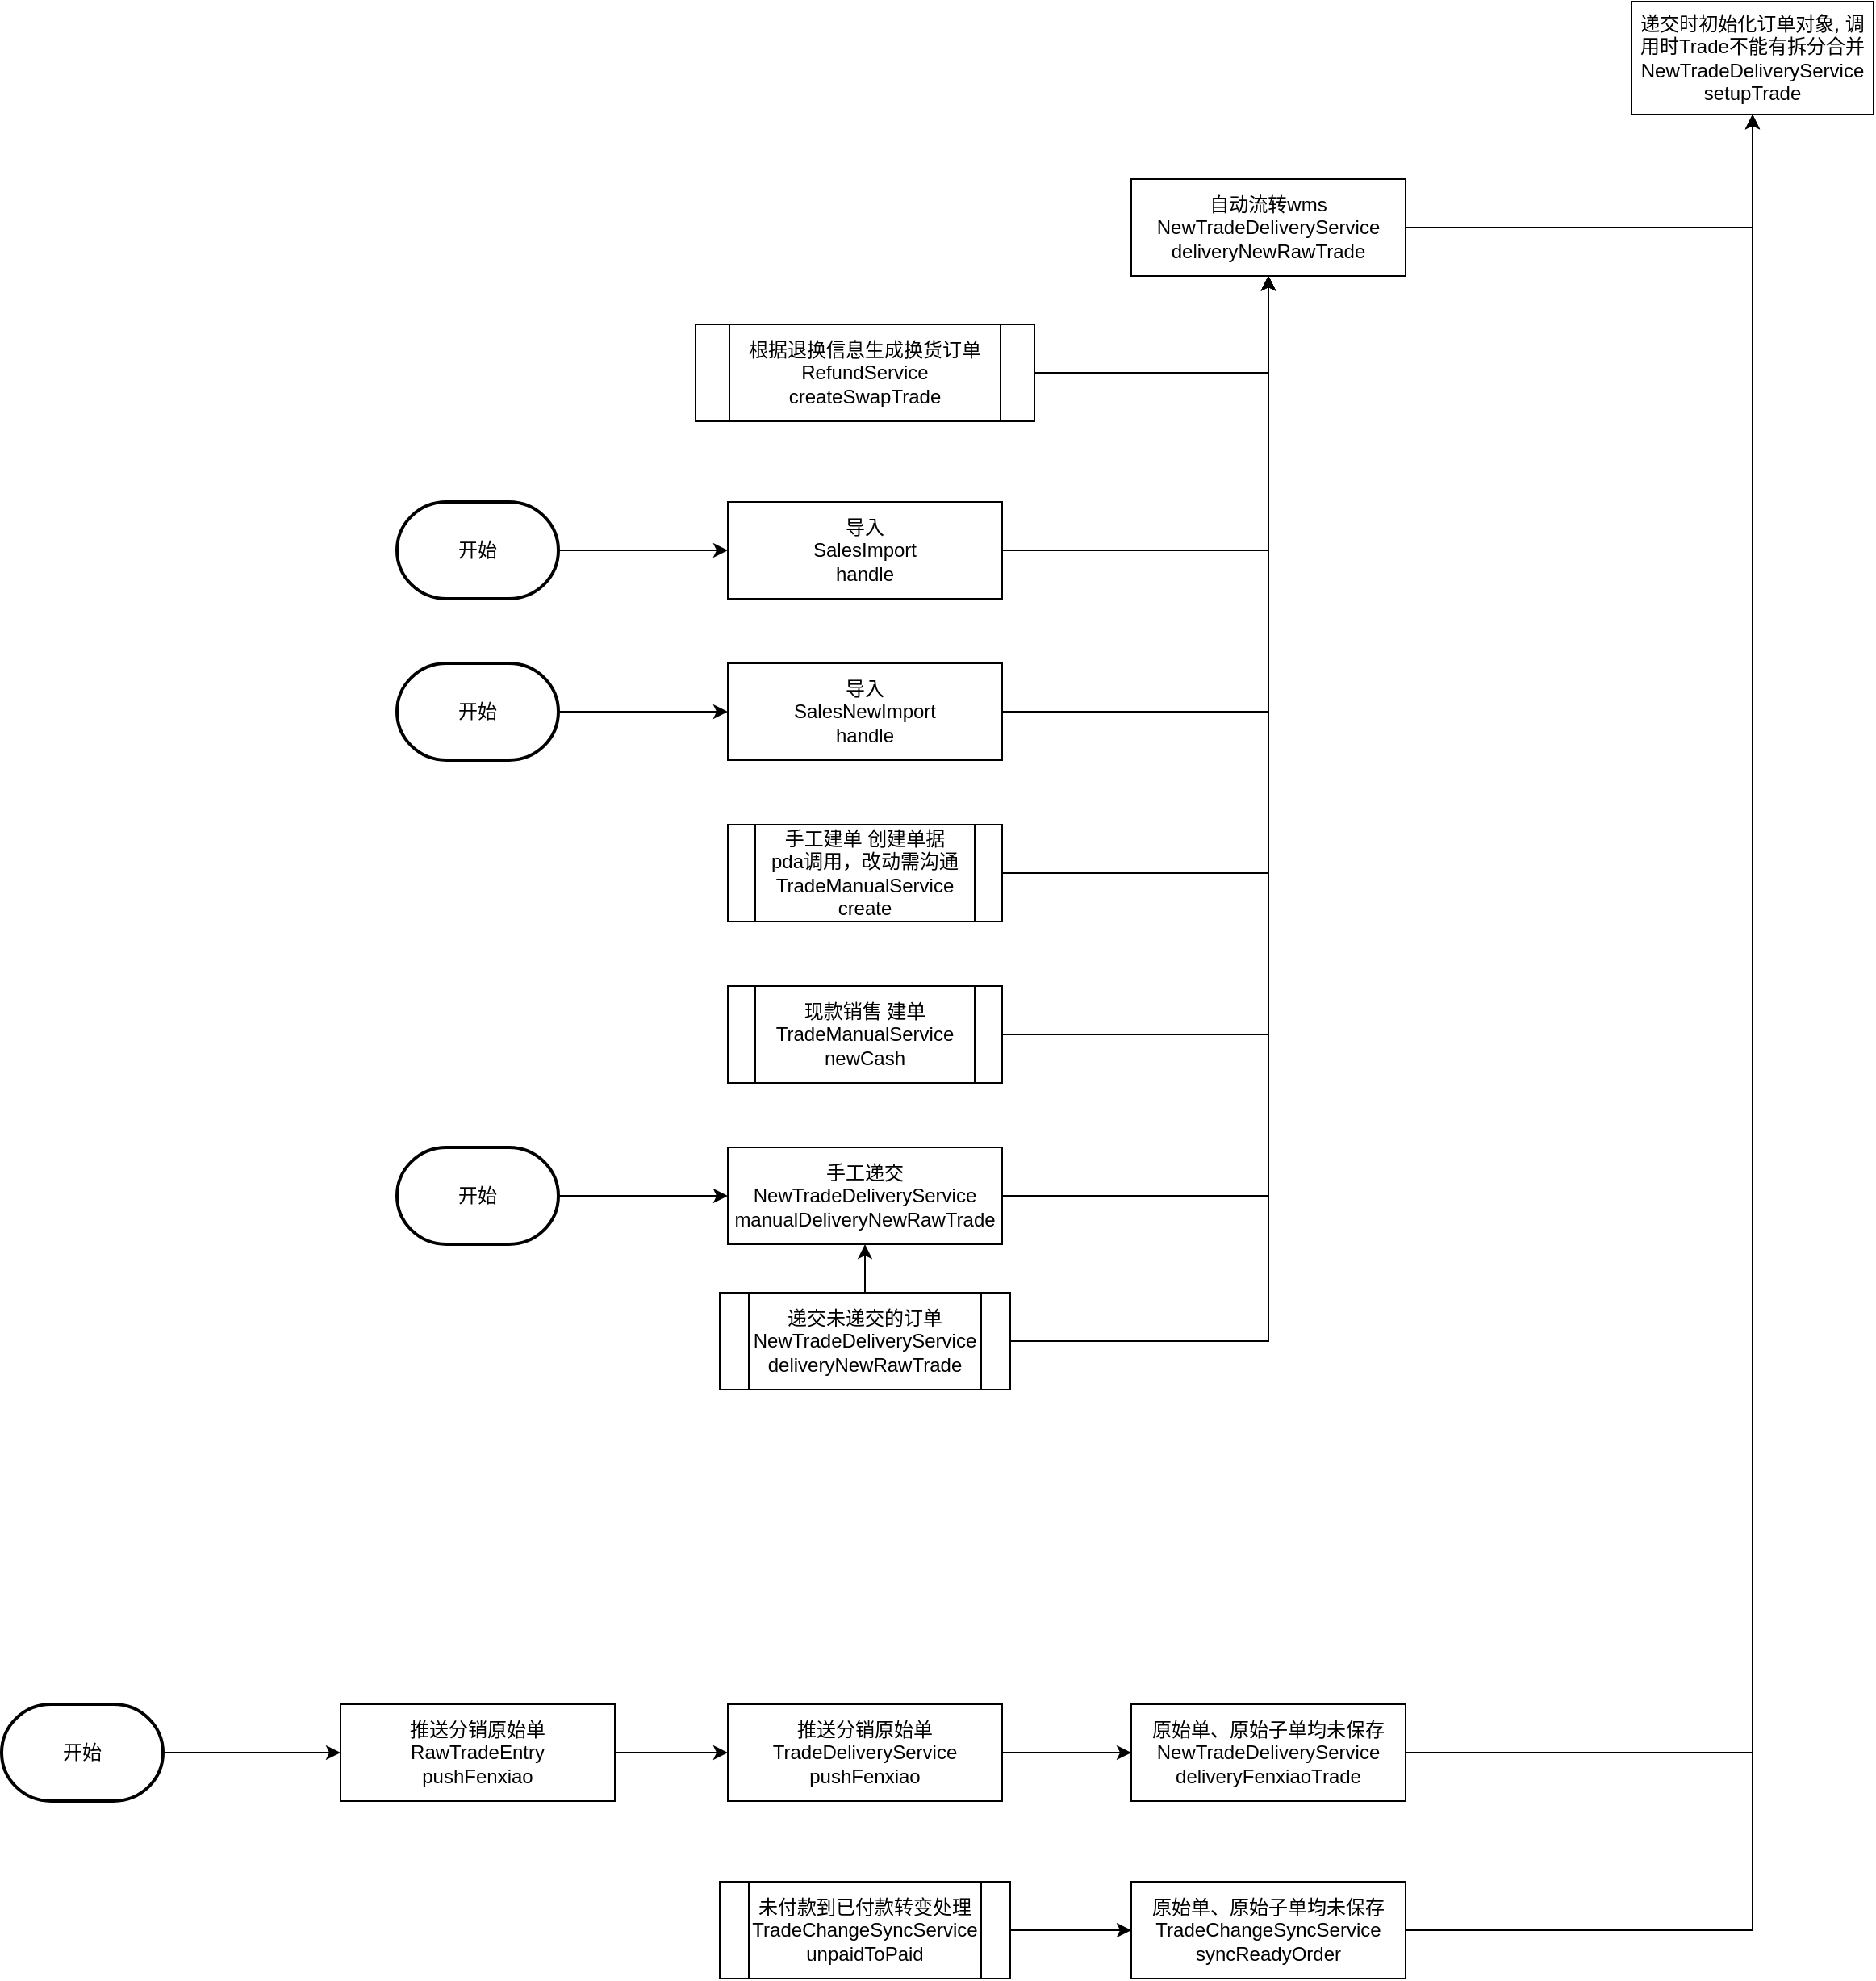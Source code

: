<mxfile version="14.6.13" type="device" pages="6"><diagram name="收付单结算后调用,修改订单的状态" id="c7488fd3-1785-93aa-aadb-54a6760d102a"><mxGraphModel dx="3704" dy="714" grid="1" gridSize="10" guides="1" tooltips="1" connect="1" arrows="1" fold="1" page="1" pageScale="1" pageWidth="1100" pageHeight="850" background="#ffffff" math="0" shadow="0"><root><mxCell id="0"/><mxCell id="1" parent="0"/><mxCell id="ksd-GeES57aAVyKZ3lu--43" value="递交时初始化订单对象, 调用时Trade不能有拆分合并&lt;br&gt;NewTradeDeliveryService&lt;br&gt;setupTrade" style="rounded=0;whiteSpace=wrap;html=1;" parent="1" vertex="1"><mxGeometry x="-210" y="50" width="150" height="70" as="geometry"/></mxCell><mxCell id="Vk4MJvgK1guhp-bQvujJ-12" style="edgeStyle=orthogonalEdgeStyle;rounded=0;orthogonalLoop=1;jettySize=auto;html=1;exitX=1;exitY=0.5;exitDx=0;exitDy=0;entryX=0.5;entryY=1;entryDx=0;entryDy=0;" edge="1" parent="1" source="FBcTHkdSy87xYcLuiHJi-1" target="ksd-GeES57aAVyKZ3lu--43"><mxGeometry relative="1" as="geometry"/></mxCell><mxCell id="FBcTHkdSy87xYcLuiHJi-1" value="&lt;span&gt;自动流转wms&lt;br&gt;NewTradeDeliveryService&lt;/span&gt;&lt;br&gt;deliveryNewRawTrade" style="rounded=0;whiteSpace=wrap;html=1;" vertex="1" parent="1"><mxGeometry x="-520" y="160" width="170" height="60" as="geometry"/></mxCell><mxCell id="VrinW4W-EAd5HTVidDq6-5" style="edgeStyle=orthogonalEdgeStyle;rounded=0;orthogonalLoop=1;jettySize=auto;html=1;exitX=1;exitY=0.5;exitDx=0;exitDy=0;entryX=0.5;entryY=1;entryDx=0;entryDy=0;" edge="1" parent="1" source="FBcTHkdSy87xYcLuiHJi-2" target="ksd-GeES57aAVyKZ3lu--43"><mxGeometry relative="1" as="geometry"/></mxCell><mxCell id="FBcTHkdSy87xYcLuiHJi-2" value="&lt;span&gt;原始单、原始子单均未保存&lt;br&gt;NewTradeDeliveryService&lt;/span&gt;&lt;br&gt;deliveryFenxiaoTrade" style="rounded=0;whiteSpace=wrap;html=1;" vertex="1" parent="1"><mxGeometry x="-520" y="1105" width="170" height="60" as="geometry"/></mxCell><mxCell id="VrinW4W-EAd5HTVidDq6-13" style="edgeStyle=orthogonalEdgeStyle;rounded=0;orthogonalLoop=1;jettySize=auto;html=1;exitX=1;exitY=0.5;exitDx=0;exitDy=0;entryX=0.5;entryY=1;entryDx=0;entryDy=0;" edge="1" parent="1" source="FBcTHkdSy87xYcLuiHJi-3" target="ksd-GeES57aAVyKZ3lu--43"><mxGeometry relative="1" as="geometry"/></mxCell><mxCell id="FBcTHkdSy87xYcLuiHJi-3" value="&lt;span&gt;原始单、原始子单均未保存&lt;br&gt;TradeChangeSyncService&lt;/span&gt;&lt;br&gt;syncReadyOrder" style="rounded=0;whiteSpace=wrap;html=1;" vertex="1" parent="1"><mxGeometry x="-520" y="1215" width="170" height="60" as="geometry"/></mxCell><mxCell id="Vk4MJvgK1guhp-bQvujJ-5" style="edgeStyle=orthogonalEdgeStyle;rounded=0;orthogonalLoop=1;jettySize=auto;html=1;exitX=1;exitY=0.5;exitDx=0;exitDy=0;entryX=0.5;entryY=1;entryDx=0;entryDy=0;" edge="1" parent="1" source="WzDOB7NupQb1cWc_3Lng-3" target="FBcTHkdSy87xYcLuiHJi-1"><mxGeometry relative="1" as="geometry"><mxPoint x="-600" y="280" as="sourcePoint"/></mxGeometry></mxCell><mxCell id="Vk4MJvgK1guhp-bQvujJ-6" style="edgeStyle=orthogonalEdgeStyle;rounded=0;orthogonalLoop=1;jettySize=auto;html=1;exitX=1;exitY=0.5;exitDx=0;exitDy=0;entryX=0.5;entryY=1;entryDx=0;entryDy=0;" edge="1" parent="1" source="pQo-GT5-W6Mrr7jLzMb--2" target="FBcTHkdSy87xYcLuiHJi-1"><mxGeometry relative="1" as="geometry"/></mxCell><mxCell id="pQo-GT5-W6Mrr7jLzMb--2" value="导入&lt;br&gt;SalesImport&lt;br&gt;handle" style="rounded=0;whiteSpace=wrap;html=1;" vertex="1" parent="1"><mxGeometry x="-770" y="360" width="170" height="60" as="geometry"/></mxCell><mxCell id="Vk4MJvgK1guhp-bQvujJ-7" style="edgeStyle=orthogonalEdgeStyle;rounded=0;orthogonalLoop=1;jettySize=auto;html=1;exitX=1;exitY=0.5;exitDx=0;exitDy=0;entryX=0.5;entryY=1;entryDx=0;entryDy=0;" edge="1" parent="1" source="pQo-GT5-W6Mrr7jLzMb--3" target="FBcTHkdSy87xYcLuiHJi-1"><mxGeometry relative="1" as="geometry"/></mxCell><mxCell id="pQo-GT5-W6Mrr7jLzMb--3" value="导入&lt;br&gt;SalesNewImport&lt;br&gt;handle" style="rounded=0;whiteSpace=wrap;html=1;" vertex="1" parent="1"><mxGeometry x="-770" y="460" width="170" height="60" as="geometry"/></mxCell><mxCell id="Vk4MJvgK1guhp-bQvujJ-8" style="edgeStyle=orthogonalEdgeStyle;rounded=0;orthogonalLoop=1;jettySize=auto;html=1;exitX=1;exitY=0.5;exitDx=0;exitDy=0;entryX=0.5;entryY=1;entryDx=0;entryDy=0;" edge="1" parent="1" source="aC7jAd3hte54iOiwKN9Q-1" target="FBcTHkdSy87xYcLuiHJi-1"><mxGeometry relative="1" as="geometry"/></mxCell><mxCell id="aC7jAd3hte54iOiwKN9Q-1" value="&lt;span&gt;手工建单 创建单据&lt;/span&gt;&lt;br&gt;&lt;span&gt;pda调用，改动需沟通&lt;/span&gt;&lt;br&gt;&lt;span&gt;TradeManualService&lt;/span&gt;&lt;br&gt;&lt;span&gt;create&lt;/span&gt;" style="shape=process;whiteSpace=wrap;html=1;backgroundOutline=1;" vertex="1" parent="1"><mxGeometry x="-770" y="560" width="170" height="60" as="geometry"/></mxCell><mxCell id="Vk4MJvgK1guhp-bQvujJ-9" style="edgeStyle=orthogonalEdgeStyle;rounded=0;orthogonalLoop=1;jettySize=auto;html=1;exitX=1;exitY=0.5;exitDx=0;exitDy=0;entryX=0.5;entryY=1;entryDx=0;entryDy=0;" edge="1" parent="1" source="w_eIQQoouBks4sanO7uh-1" target="FBcTHkdSy87xYcLuiHJi-1"><mxGeometry relative="1" as="geometry"/></mxCell><mxCell id="w_eIQQoouBks4sanO7uh-1" value="现款销售 建单&lt;br&gt;TradeManualService&lt;br&gt;newCash" style="shape=process;whiteSpace=wrap;html=1;backgroundOutline=1;" vertex="1" parent="1"><mxGeometry x="-770" y="660" width="170" height="60" as="geometry"/></mxCell><mxCell id="Vk4MJvgK1guhp-bQvujJ-10" style="edgeStyle=orthogonalEdgeStyle;rounded=0;orthogonalLoop=1;jettySize=auto;html=1;exitX=1;exitY=0.5;exitDx=0;exitDy=0;entryX=0.5;entryY=1;entryDx=0;entryDy=0;" edge="1" parent="1" source="Vk4MJvgK1guhp-bQvujJ-1" target="FBcTHkdSy87xYcLuiHJi-1"><mxGeometry relative="1" as="geometry"/></mxCell><mxCell id="Vk4MJvgK1guhp-bQvujJ-1" value="手工递交&lt;br&gt;NewTradeDeliveryService&lt;br&gt;manualDeliveryNewRawTrade" style="rounded=0;whiteSpace=wrap;html=1;" vertex="1" parent="1"><mxGeometry x="-770" y="760" width="170" height="60" as="geometry"/></mxCell><mxCell id="Vk4MJvgK1guhp-bQvujJ-4" style="edgeStyle=orthogonalEdgeStyle;rounded=0;orthogonalLoop=1;jettySize=auto;html=1;exitX=0.5;exitY=0;exitDx=0;exitDy=0;entryX=0.5;entryY=1;entryDx=0;entryDy=0;" edge="1" parent="1" target="Vk4MJvgK1guhp-bQvujJ-1"><mxGeometry relative="1" as="geometry"><mxPoint x="-685" y="850.0" as="sourcePoint"/></mxGeometry></mxCell><mxCell id="Vk4MJvgK1guhp-bQvujJ-11" style="edgeStyle=orthogonalEdgeStyle;rounded=0;orthogonalLoop=1;jettySize=auto;html=1;exitX=1;exitY=0.5;exitDx=0;exitDy=0;entryX=0.5;entryY=1;entryDx=0;entryDy=0;" edge="1" parent="1" source="WzDOB7NupQb1cWc_3Lng-2" target="FBcTHkdSy87xYcLuiHJi-1"><mxGeometry relative="1" as="geometry"><mxPoint x="-600" y="880.0" as="sourcePoint"/></mxGeometry></mxCell><mxCell id="WzDOB7NupQb1cWc_3Lng-2" value="递交未递交的订单&lt;br&gt;NewTradeDeliveryService&lt;br&gt;deliveryNewRawTrade" style="shape=process;whiteSpace=wrap;html=1;backgroundOutline=1;" vertex="1" parent="1"><mxGeometry x="-775" y="850" width="180" height="60" as="geometry"/></mxCell><mxCell id="WzDOB7NupQb1cWc_3Lng-3" value="根据退换信息生成换货订单&lt;br&gt;RefundService&lt;br&gt;createSwapTrade" style="shape=process;whiteSpace=wrap;html=1;backgroundOutline=1;" vertex="1" parent="1"><mxGeometry x="-790" y="250" width="210" height="60" as="geometry"/></mxCell><mxCell id="VrinW4W-EAd5HTVidDq6-4" style="edgeStyle=orthogonalEdgeStyle;rounded=0;orthogonalLoop=1;jettySize=auto;html=1;exitX=1;exitY=0.5;exitDx=0;exitDy=0;entryX=0;entryY=0.5;entryDx=0;entryDy=0;" edge="1" parent="1" source="VrinW4W-EAd5HTVidDq6-1" target="FBcTHkdSy87xYcLuiHJi-2"><mxGeometry relative="1" as="geometry"/></mxCell><mxCell id="VrinW4W-EAd5HTVidDq6-1" value="&lt;span&gt;推送分销原始单&lt;br&gt;TradeDeliveryService&lt;/span&gt;&lt;br&gt;pushFenxiao" style="rounded=0;whiteSpace=wrap;html=1;" vertex="1" parent="1"><mxGeometry x="-770" y="1105" width="170" height="60" as="geometry"/></mxCell><mxCell id="VrinW4W-EAd5HTVidDq6-3" style="edgeStyle=orthogonalEdgeStyle;rounded=0;orthogonalLoop=1;jettySize=auto;html=1;exitX=1;exitY=0.5;exitDx=0;exitDy=0;" edge="1" parent="1" source="VrinW4W-EAd5HTVidDq6-2" target="VrinW4W-EAd5HTVidDq6-1"><mxGeometry relative="1" as="geometry"/></mxCell><mxCell id="VrinW4W-EAd5HTVidDq6-2" value="&lt;span&gt;推送分销原始单&lt;br&gt;RawTradeEntry&lt;/span&gt;&lt;br&gt;pushFenxiao" style="rounded=0;whiteSpace=wrap;html=1;" vertex="1" parent="1"><mxGeometry x="-1010" y="1105" width="170" height="60" as="geometry"/></mxCell><mxCell id="VrinW4W-EAd5HTVidDq6-12" style="edgeStyle=orthogonalEdgeStyle;rounded=0;orthogonalLoop=1;jettySize=auto;html=1;exitX=1;exitY=0.5;exitDx=0;exitDy=0;entryX=0;entryY=0.5;entryDx=0;entryDy=0;" edge="1" parent="1" source="XyE_YS2neBH8tbqwTl0S-2" target="FBcTHkdSy87xYcLuiHJi-3"><mxGeometry relative="1" as="geometry"><mxPoint x="-600" y="1245" as="sourcePoint"/></mxGeometry></mxCell><mxCell id="VrinW4W-EAd5HTVidDq6-11" style="edgeStyle=orthogonalEdgeStyle;rounded=0;orthogonalLoop=1;jettySize=auto;html=1;exitX=1;exitY=0.5;exitDx=0;exitDy=0;exitPerimeter=0;entryX=0;entryY=0.5;entryDx=0;entryDy=0;" edge="1" parent="1" source="VrinW4W-EAd5HTVidDq6-10" target="VrinW4W-EAd5HTVidDq6-2"><mxGeometry relative="1" as="geometry"/></mxCell><mxCell id="VrinW4W-EAd5HTVidDq6-10" value="开始" style="strokeWidth=2;html=1;shape=mxgraph.flowchart.terminator;whiteSpace=wrap;" vertex="1" parent="1"><mxGeometry x="-1220" y="1105" width="100" height="60" as="geometry"/></mxCell><mxCell id="qAZRDjg8619xO_ShfbG9-6" style="edgeStyle=orthogonalEdgeStyle;rounded=0;orthogonalLoop=1;jettySize=auto;html=1;exitX=1;exitY=0.5;exitDx=0;exitDy=0;exitPerimeter=0;entryX=0;entryY=0.5;entryDx=0;entryDy=0;" edge="1" parent="1" source="qAZRDjg8619xO_ShfbG9-1" target="Vk4MJvgK1guhp-bQvujJ-1"><mxGeometry relative="1" as="geometry"/></mxCell><mxCell id="qAZRDjg8619xO_ShfbG9-1" value="开始" style="strokeWidth=2;html=1;shape=mxgraph.flowchart.terminator;whiteSpace=wrap;" vertex="1" parent="1"><mxGeometry x="-975" y="760" width="100" height="60" as="geometry"/></mxCell><mxCell id="qAZRDjg8619xO_ShfbG9-5" style="edgeStyle=orthogonalEdgeStyle;rounded=0;orthogonalLoop=1;jettySize=auto;html=1;exitX=1;exitY=0.5;exitDx=0;exitDy=0;exitPerimeter=0;entryX=0;entryY=0.5;entryDx=0;entryDy=0;" edge="1" parent="1" source="qAZRDjg8619xO_ShfbG9-2" target="pQo-GT5-W6Mrr7jLzMb--3"><mxGeometry relative="1" as="geometry"/></mxCell><mxCell id="qAZRDjg8619xO_ShfbG9-2" value="开始" style="strokeWidth=2;html=1;shape=mxgraph.flowchart.terminator;whiteSpace=wrap;" vertex="1" parent="1"><mxGeometry x="-975" y="460" width="100" height="60" as="geometry"/></mxCell><mxCell id="qAZRDjg8619xO_ShfbG9-4" style="edgeStyle=orthogonalEdgeStyle;rounded=0;orthogonalLoop=1;jettySize=auto;html=1;exitX=1;exitY=0.5;exitDx=0;exitDy=0;exitPerimeter=0;entryX=0;entryY=0.5;entryDx=0;entryDy=0;" edge="1" parent="1" source="qAZRDjg8619xO_ShfbG9-3" target="pQo-GT5-W6Mrr7jLzMb--2"><mxGeometry relative="1" as="geometry"/></mxCell><mxCell id="qAZRDjg8619xO_ShfbG9-3" value="开始" style="strokeWidth=2;html=1;shape=mxgraph.flowchart.terminator;whiteSpace=wrap;" vertex="1" parent="1"><mxGeometry x="-975" y="360" width="100" height="60" as="geometry"/></mxCell><mxCell id="XyE_YS2neBH8tbqwTl0S-2" value="未付款到已付款转变处理TradeChangeSyncService&lt;br&gt;unpaidToPaid" style="shape=process;whiteSpace=wrap;html=1;backgroundOutline=1;" vertex="1" parent="1"><mxGeometry x="-775" y="1215" width="180" height="60" as="geometry"/></mxCell></root></mxGraphModel></diagram><diagram id="SpjN7Ev316XmjOBZ0hZu" name="根据退换信息生成换货订单"><mxGraphModel dx="3985" dy="714" grid="1" gridSize="10" guides="1" tooltips="1" connect="1" arrows="1" fold="1" page="1" pageScale="1" pageWidth="827" pageHeight="1169" math="0" shadow="0"><root><mxCell id="Wjl5AhMshKwQIRGlV2eT-0"/><mxCell id="Wjl5AhMshKwQIRGlV2eT-1" parent="Wjl5AhMshKwQIRGlV2eT-0"/><mxCell id="4AqUStoFuXPU68jqubhe-0" value="根据退换信息生成换货订单&lt;br&gt;RefundService&lt;br&gt;createSwapTrade" style="rounded=0;whiteSpace=wrap;html=1;" vertex="1" parent="Wjl5AhMshKwQIRGlV2eT-1"><mxGeometry x="-220" y="50" width="170" height="60" as="geometry"/></mxCell><mxCell id="Zqyvj-8RQ9DTU3oSkQaz-29" style="edgeStyle=orthogonalEdgeStyle;rounded=0;orthogonalLoop=1;jettySize=auto;html=1;exitX=1;exitY=0.5;exitDx=0;exitDy=0;entryX=0.5;entryY=1;entryDx=0;entryDy=0;" edge="1" parent="Wjl5AhMshKwQIRGlV2eT-1" source="3_PQxQUoyNbpVbvL1cFo-0" target="4AqUStoFuXPU68jqubhe-0"><mxGeometry relative="1" as="geometry"/></mxCell><mxCell id="3_PQxQUoyNbpVbvL1cFo-0" value="RefundService&lt;br&gt;afterSaleAgree" style="rounded=0;whiteSpace=wrap;html=1;" vertex="1" parent="Wjl5AhMshKwQIRGlV2eT-1"><mxGeometry x="-440" y="160" width="170" height="60" as="geometry"/></mxCell><mxCell id="Zqyvj-8RQ9DTU3oSkQaz-34" style="edgeStyle=orthogonalEdgeStyle;rounded=0;orthogonalLoop=1;jettySize=auto;html=1;exitX=1;exitY=0.5;exitDx=0;exitDy=0;entryX=0.5;entryY=1;entryDx=0;entryDy=0;" edge="1" parent="Wjl5AhMshKwQIRGlV2eT-1" source="3_PQxQUoyNbpVbvL1cFo-1" target="4AqUStoFuXPU68jqubhe-0"><mxGeometry relative="1" as="geometry"/></mxCell><mxCell id="3_PQxQUoyNbpVbvL1cFo-1" value="修改单据信息&lt;br&gt;RefundService&lt;br&gt;update" style="rounded=0;whiteSpace=wrap;html=1;" vertex="1" parent="Wjl5AhMshKwQIRGlV2eT-1"><mxGeometry x="-390" y="2370" width="170" height="60" as="geometry"/></mxCell><mxCell id="Zqyvj-8RQ9DTU3oSkQaz-37" style="edgeStyle=orthogonalEdgeStyle;rounded=0;orthogonalLoop=1;jettySize=auto;html=1;exitX=1;exitY=0.5;exitDx=0;exitDy=0;entryX=0.5;entryY=1;entryDx=0;entryDy=0;" edge="1" parent="Wjl5AhMshKwQIRGlV2eT-1" source="3_PQxQUoyNbpVbvL1cFo-2" target="4AqUStoFuXPU68jqubhe-0"><mxGeometry relative="1" as="geometry"/></mxCell><mxCell id="3_PQxQUoyNbpVbvL1cFo-2" value="RefundService&lt;br&gt;changeRefundToSwap" style="rounded=0;whiteSpace=wrap;html=1;" vertex="1" parent="Wjl5AhMshKwQIRGlV2eT-1"><mxGeometry x="-380" y="2060" width="170" height="60" as="geometry"/></mxCell><mxCell id="bF2J3b3dvBWTReLFhbSE-6" style="edgeStyle=orthogonalEdgeStyle;rounded=0;orthogonalLoop=1;jettySize=auto;html=1;exitX=1;exitY=0.5;exitDx=0;exitDy=0;entryX=0.5;entryY=1;entryDx=0;entryDy=0;" edge="1" parent="Wjl5AhMshKwQIRGlV2eT-1" source="3_PQxQUoyNbpVbvL1cFo-3" target="3_PQxQUoyNbpVbvL1cFo-0"><mxGeometry relative="1" as="geometry"/></mxCell><mxCell id="3_PQxQUoyNbpVbvL1cFo-3" value="RefundService&lt;br&gt;agree" style="rounded=0;whiteSpace=wrap;html=1;" vertex="1" parent="Wjl5AhMshKwQIRGlV2eT-1"><mxGeometry x="-700" y="240" width="170" height="60" as="geometry"/></mxCell><mxCell id="58-CozlLKyPSNi9HGVxt-53" style="edgeStyle=orthogonalEdgeStyle;rounded=0;orthogonalLoop=1;jettySize=auto;html=1;exitX=1;exitY=0.5;exitDx=0;exitDy=0;entryX=0.5;entryY=1;entryDx=0;entryDy=0;" edge="1" parent="Wjl5AhMshKwQIRGlV2eT-1" source="3_PQxQUoyNbpVbvL1cFo-4" target="3_PQxQUoyNbpVbvL1cFo-0"><mxGeometry relative="1" as="geometry"/></mxCell><mxCell id="Zqyvj-8RQ9DTU3oSkQaz-40" style="edgeStyle=orthogonalEdgeStyle;rounded=0;orthogonalLoop=1;jettySize=auto;html=1;exitX=0.5;exitY=1;exitDx=0;exitDy=0;entryX=0.5;entryY=0;entryDx=0;entryDy=0;" edge="1" parent="Wjl5AhMshKwQIRGlV2eT-1" source="3_PQxQUoyNbpVbvL1cFo-4" target="3_PQxQUoyNbpVbvL1cFo-2"><mxGeometry relative="1" as="geometry"><mxPoint x="-300" y="2050" as="targetPoint"/><Array as="points"><mxPoint x="-615" y="1140"/><mxPoint x="-295" y="1140"/></Array></mxGeometry></mxCell><mxCell id="3_PQxQUoyNbpVbvL1cFo-4" value="确定退换单类型是“换货单”&amp;nbsp;&lt;br&gt;RefundService&lt;br&gt;ensureSwapOrder" style="rounded=0;whiteSpace=wrap;html=1;" vertex="1" parent="Wjl5AhMshKwQIRGlV2eT-1"><mxGeometry x="-700" y="1030" width="170" height="60" as="geometry"/></mxCell><mxCell id="58-CozlLKyPSNi9HGVxt-65" style="edgeStyle=orthogonalEdgeStyle;rounded=0;orthogonalLoop=1;jettySize=auto;html=1;exitX=1;exitY=0.5;exitDx=0;exitDy=0;entryX=0.5;entryY=1;entryDx=0;entryDy=0;" edge="1" parent="Wjl5AhMshKwQIRGlV2eT-1" source="3_PQxQUoyNbpVbvL1cFo-6" target="3_PQxQUoyNbpVbvL1cFo-0"><mxGeometry relative="1" as="geometry"/></mxCell><mxCell id="3_PQxQUoyNbpVbvL1cFo-6" value="智能退货入库&lt;br&gt;RefundService&lt;br&gt;smartStockin" style="rounded=0;whiteSpace=wrap;html=1;" vertex="1" parent="Wjl5AhMshKwQIRGlV2eT-1"><mxGeometry x="-700" y="1340" width="170" height="60" as="geometry"/></mxCell><mxCell id="58-CozlLKyPSNi9HGVxt-66" style="edgeStyle=orthogonalEdgeStyle;rounded=0;orthogonalLoop=1;jettySize=auto;html=1;exitX=1;exitY=0.5;exitDx=0;exitDy=0;entryX=0.5;entryY=1;entryDx=0;entryDy=0;" edge="1" parent="Wjl5AhMshKwQIRGlV2eT-1" source="3_PQxQUoyNbpVbvL1cFo-7" target="3_PQxQUoyNbpVbvL1cFo-0"><mxGeometry relative="1" as="geometry"/></mxCell><mxCell id="3_PQxQUoyNbpVbvL1cFo-7" value="RefundService&lt;br&gt;cashRefund" style="rounded=0;whiteSpace=wrap;html=1;" vertex="1" parent="Wjl5AhMshKwQIRGlV2eT-1"><mxGeometry x="-700" y="1460" width="170" height="60" as="geometry"/></mxCell><mxCell id="Zqyvj-8RQ9DTU3oSkQaz-27" style="edgeStyle=orthogonalEdgeStyle;rounded=0;orthogonalLoop=1;jettySize=auto;html=1;exitX=1;exitY=0.5;exitDx=0;exitDy=0;entryX=0.5;entryY=1;entryDx=0;entryDy=0;" edge="1" parent="Wjl5AhMshKwQIRGlV2eT-1" source="3_PQxQUoyNbpVbvL1cFo-8" target="3_PQxQUoyNbpVbvL1cFo-0"><mxGeometry relative="1" as="geometry"/></mxCell><mxCell id="3_PQxQUoyNbpVbvL1cFo-8" value="ExchangeDeliveryService&lt;br&gt;createSwapOrder" style="rounded=0;whiteSpace=wrap;html=1;" vertex="1" parent="Wjl5AhMshKwQIRGlV2eT-1"><mxGeometry x="-700" y="1590" width="170" height="60" as="geometry"/></mxCell><mxCell id="bF2J3b3dvBWTReLFhbSE-4" style="edgeStyle=orthogonalEdgeStyle;rounded=0;orthogonalLoop=1;jettySize=auto;html=1;exitX=1;exitY=0.5;exitDx=0;exitDy=0;entryX=0.5;entryY=1;entryDx=0;entryDy=0;" edge="1" parent="Wjl5AhMshKwQIRGlV2eT-1" source="bF2J3b3dvBWTReLFhbSE-0" target="3_PQxQUoyNbpVbvL1cFo-3"><mxGeometry relative="1" as="geometry"/></mxCell><mxCell id="bF2J3b3dvBWTReLFhbSE-0" value="批量同意&lt;br&gt;RefundService&lt;br&gt;batchAgree" style="rounded=0;whiteSpace=wrap;html=1;" vertex="1" parent="Wjl5AhMshKwQIRGlV2eT-1"><mxGeometry x="-970" y="320" width="170" height="60" as="geometry"/></mxCell><mxCell id="bF2J3b3dvBWTReLFhbSE-5" style="edgeStyle=orthogonalEdgeStyle;rounded=0;orthogonalLoop=1;jettySize=auto;html=1;exitX=1;exitY=0.5;exitDx=0;exitDy=0;entryX=0.5;entryY=1;entryDx=0;entryDy=0;" edge="1" parent="Wjl5AhMshKwQIRGlV2eT-1" source="bF2J3b3dvBWTReLFhbSE-1" target="3_PQxQUoyNbpVbvL1cFo-3"><mxGeometry relative="1" as="geometry"/></mxCell><mxCell id="bF2J3b3dvBWTReLFhbSE-1" value="RefundService&lt;br&gt;agree" style="rounded=0;whiteSpace=wrap;html=1;" vertex="1" parent="Wjl5AhMshKwQIRGlV2eT-1"><mxGeometry x="-970" y="420" width="170" height="60" as="geometry"/></mxCell><mxCell id="bF2J3b3dvBWTReLFhbSE-3" style="edgeStyle=orthogonalEdgeStyle;rounded=0;orthogonalLoop=1;jettySize=auto;html=1;exitX=1;exitY=0.5;exitDx=0;exitDy=0;" edge="1" parent="Wjl5AhMshKwQIRGlV2eT-1" source="bF2J3b3dvBWTReLFhbSE-2" target="bF2J3b3dvBWTReLFhbSE-0"><mxGeometry relative="1" as="geometry"/></mxCell><mxCell id="bF2J3b3dvBWTReLFhbSE-2" value="退换单批量审核&lt;br&gt;RefundEntry&lt;br&gt;batchAgree" style="rounded=0;whiteSpace=wrap;html=1;" vertex="1" parent="Wjl5AhMshKwQIRGlV2eT-1"><mxGeometry x="-1200" y="320" width="170" height="60" as="geometry"/></mxCell><mxCell id="58-CozlLKyPSNi9HGVxt-11" style="edgeStyle=orthogonalEdgeStyle;rounded=0;orthogonalLoop=1;jettySize=auto;html=1;exitX=1;exitY=0.5;exitDx=0;exitDy=0;entryX=0.5;entryY=1;entryDx=0;entryDy=0;" edge="1" parent="Wjl5AhMshKwQIRGlV2eT-1" source="58-CozlLKyPSNi9HGVxt-0" target="bF2J3b3dvBWTReLFhbSE-1"><mxGeometry relative="1" as="geometry"/></mxCell><mxCell id="58-CozlLKyPSNi9HGVxt-0" value="RefundService&lt;br&gt;autoAgree" style="rounded=0;whiteSpace=wrap;html=1;" vertex="1" parent="Wjl5AhMshKwQIRGlV2eT-1"><mxGeometry x="-1200" y="890" width="170" height="60" as="geometry"/></mxCell><mxCell id="58-CozlLKyPSNi9HGVxt-10" style="edgeStyle=orthogonalEdgeStyle;rounded=0;orthogonalLoop=1;jettySize=auto;html=1;exitX=1;exitY=0.5;exitDx=0;exitDy=0;entryX=0.5;entryY=1;entryDx=0;entryDy=0;" edge="1" parent="Wjl5AhMshKwQIRGlV2eT-1" source="58-CozlLKyPSNi9HGVxt-1" target="bF2J3b3dvBWTReLFhbSE-1"><mxGeometry relative="1" as="geometry"/></mxCell><mxCell id="58-CozlLKyPSNi9HGVxt-1" value="修改单据信息&lt;br&gt;RefundService&lt;br&gt;update" style="rounded=0;whiteSpace=wrap;html=1;" vertex="1" parent="Wjl5AhMshKwQIRGlV2eT-1"><mxGeometry x="-1200" y="800" width="170" height="60" as="geometry"/></mxCell><mxCell id="58-CozlLKyPSNi9HGVxt-8" style="edgeStyle=orthogonalEdgeStyle;rounded=0;orthogonalLoop=1;jettySize=auto;html=1;exitX=1;exitY=0.5;exitDx=0;exitDy=0;entryX=0.5;entryY=1;entryDx=0;entryDy=0;" edge="1" parent="Wjl5AhMshKwQIRGlV2eT-1" source="58-CozlLKyPSNi9HGVxt-2" target="bF2J3b3dvBWTReLFhbSE-1"><mxGeometry relative="1" as="geometry"/></mxCell><mxCell id="58-CozlLKyPSNi9HGVxt-2" value="创建单据&lt;br&gt;RefundService&lt;br&gt;create" style="rounded=0;whiteSpace=wrap;html=1;" vertex="1" parent="Wjl5AhMshKwQIRGlV2eT-1"><mxGeometry x="-1200" y="710" width="170" height="60" as="geometry"/></mxCell><mxCell id="58-CozlLKyPSNi9HGVxt-7" style="edgeStyle=orthogonalEdgeStyle;rounded=0;orthogonalLoop=1;jettySize=auto;html=1;exitX=1;exitY=0.5;exitDx=0;exitDy=0;entryX=0.5;entryY=1;entryDx=0;entryDy=0;" edge="1" parent="Wjl5AhMshKwQIRGlV2eT-1" source="58-CozlLKyPSNi9HGVxt-3" target="bF2J3b3dvBWTReLFhbSE-1"><mxGeometry relative="1" as="geometry"/></mxCell><mxCell id="58-CozlLKyPSNi9HGVxt-3" value="wms创建退换单并同意&lt;br&gt;RefundService&lt;br&gt;createAndAgreeByWms" style="rounded=0;whiteSpace=wrap;html=1;" vertex="1" parent="Wjl5AhMshKwQIRGlV2eT-1"><mxGeometry x="-1200" y="620" width="170" height="60" as="geometry"/></mxCell><mxCell id="58-CozlLKyPSNi9HGVxt-6" style="edgeStyle=orthogonalEdgeStyle;rounded=0;orthogonalLoop=1;jettySize=auto;html=1;exitX=1;exitY=0.5;exitDx=0;exitDy=0;entryX=0.5;entryY=1;entryDx=0;entryDy=0;" edge="1" parent="Wjl5AhMshKwQIRGlV2eT-1" source="58-CozlLKyPSNi9HGVxt-4" target="bF2J3b3dvBWTReLFhbSE-1"><mxGeometry relative="1" as="geometry"/></mxCell><mxCell id="58-CozlLKyPSNi9HGVxt-4" value="RefundService&lt;br&gt;createRefundFenxiao" style="rounded=0;whiteSpace=wrap;html=1;" vertex="1" parent="Wjl5AhMshKwQIRGlV2eT-1"><mxGeometry x="-1200" y="530" width="170" height="60" as="geometry"/></mxCell><mxCell id="58-CozlLKyPSNi9HGVxt-13" style="edgeStyle=orthogonalEdgeStyle;rounded=0;orthogonalLoop=1;jettySize=auto;html=1;exitX=1;exitY=0.5;exitDx=0;exitDy=0;exitPerimeter=0;entryX=0;entryY=0.5;entryDx=0;entryDy=0;" edge="1" parent="Wjl5AhMshKwQIRGlV2eT-1" source="58-CozlLKyPSNi9HGVxt-12" target="bF2J3b3dvBWTReLFhbSE-2"><mxGeometry relative="1" as="geometry"/></mxCell><mxCell id="58-CozlLKyPSNi9HGVxt-12" value="开始" style="strokeWidth=2;html=1;shape=mxgraph.flowchart.terminator;whiteSpace=wrap;" vertex="1" parent="Wjl5AhMshKwQIRGlV2eT-1"><mxGeometry x="-1400" y="320" width="100" height="60" as="geometry"/></mxCell><mxCell id="58-CozlLKyPSNi9HGVxt-15" style="edgeStyle=orthogonalEdgeStyle;rounded=0;orthogonalLoop=1;jettySize=auto;html=1;exitX=1;exitY=0.5;exitDx=0;exitDy=0;entryX=0;entryY=0.5;entryDx=0;entryDy=0;" edge="1" parent="Wjl5AhMshKwQIRGlV2eT-1" source="58-CozlLKyPSNi9HGVxt-14" target="58-CozlLKyPSNi9HGVxt-4"><mxGeometry relative="1" as="geometry"/></mxCell><mxCell id="58-CozlLKyPSNi9HGVxt-14" value="RefundEntry&lt;br&gt;createFenxiaoRefund" style="rounded=0;whiteSpace=wrap;html=1;" vertex="1" parent="Wjl5AhMshKwQIRGlV2eT-1"><mxGeometry x="-1435" y="530" width="170" height="60" as="geometry"/></mxCell><mxCell id="58-CozlLKyPSNi9HGVxt-17" style="edgeStyle=orthogonalEdgeStyle;rounded=0;orthogonalLoop=1;jettySize=auto;html=1;exitX=1;exitY=0.5;exitDx=0;exitDy=0;exitPerimeter=0;entryX=0;entryY=0.5;entryDx=0;entryDy=0;" edge="1" parent="Wjl5AhMshKwQIRGlV2eT-1" source="58-CozlLKyPSNi9HGVxt-16" target="58-CozlLKyPSNi9HGVxt-14"><mxGeometry relative="1" as="geometry"/></mxCell><mxCell id="58-CozlLKyPSNi9HGVxt-16" value="开始" style="strokeWidth=2;html=1;shape=mxgraph.flowchart.terminator;whiteSpace=wrap;" vertex="1" parent="Wjl5AhMshKwQIRGlV2eT-1"><mxGeometry x="-1610" y="530" width="100" height="60" as="geometry"/></mxCell><mxCell id="58-CozlLKyPSNi9HGVxt-25" style="edgeStyle=orthogonalEdgeStyle;rounded=0;orthogonalLoop=1;jettySize=auto;html=1;exitX=1;exitY=0.5;exitDx=0;exitDy=0;entryX=0;entryY=0.5;entryDx=0;entryDy=0;" edge="1" parent="Wjl5AhMshKwQIRGlV2eT-1" source="58-CozlLKyPSNi9HGVxt-18" target="58-CozlLKyPSNi9HGVxt-3"><mxGeometry relative="1" as="geometry"/></mxCell><mxCell id="58-CozlLKyPSNi9HGVxt-18" value="处理销售出库单部分出库&lt;br&gt;RefundService&lt;br&gt;handleSalesPartConsign" style="rounded=0;whiteSpace=wrap;html=1;" vertex="1" parent="Wjl5AhMshKwQIRGlV2eT-1"><mxGeometry x="-1430" y="620" width="170" height="60" as="geometry"/></mxCell><mxCell id="58-CozlLKyPSNi9HGVxt-24" style="edgeStyle=orthogonalEdgeStyle;rounded=0;orthogonalLoop=1;jettySize=auto;html=1;exitX=1;exitY=0.5;exitDx=0;exitDy=0;entryX=0;entryY=0.5;entryDx=0;entryDy=0;" edge="1" parent="Wjl5AhMshKwQIRGlV2eT-1" source="58-CozlLKyPSNi9HGVxt-19" target="58-CozlLKyPSNi9HGVxt-18"><mxGeometry relative="1" as="geometry"/></mxCell><mxCell id="58-CozlLKyPSNi9HGVxt-19" value="RefundService&lt;br&gt;doHandleConsignPart" style="rounded=0;whiteSpace=wrap;html=1;" vertex="1" parent="Wjl5AhMshKwQIRGlV2eT-1"><mxGeometry x="-1645" y="620" width="170" height="60" as="geometry"/></mxCell><mxCell id="58-CozlLKyPSNi9HGVxt-23" style="edgeStyle=orthogonalEdgeStyle;rounded=0;orthogonalLoop=1;jettySize=auto;html=1;exitX=1;exitY=0.5;exitDx=0;exitDy=0;entryX=0;entryY=0.5;entryDx=0;entryDy=0;" edge="1" parent="Wjl5AhMshKwQIRGlV2eT-1" source="58-CozlLKyPSNi9HGVxt-20" target="58-CozlLKyPSNi9HGVxt-19"><mxGeometry relative="1" as="geometry"/></mxCell><mxCell id="58-CozlLKyPSNi9HGVxt-20" value="wms部分发货处理&lt;br&gt;RefundService&lt;br&gt;partConsign" style="rounded=0;whiteSpace=wrap;html=1;" vertex="1" parent="Wjl5AhMshKwQIRGlV2eT-1"><mxGeometry x="-1870" y="620" width="170" height="60" as="geometry"/></mxCell><mxCell id="58-CozlLKyPSNi9HGVxt-22" style="edgeStyle=orthogonalEdgeStyle;rounded=0;orthogonalLoop=1;jettySize=auto;html=1;exitX=1;exitY=0.5;exitDx=0;exitDy=0;entryX=0;entryY=0.5;entryDx=0;entryDy=0;" edge="1" parent="Wjl5AhMshKwQIRGlV2eT-1" source="58-CozlLKyPSNi9HGVxt-21" target="58-CozlLKyPSNi9HGVxt-20"><mxGeometry relative="1" as="geometry"/></mxCell><mxCell id="58-CozlLKyPSNi9HGVxt-21" value="wms部分发货回传自动生成退换单&lt;br&gt;FiveMinutesJob&lt;br&gt;" style="rounded=0;whiteSpace=wrap;html=1;" vertex="1" parent="Wjl5AhMshKwQIRGlV2eT-1"><mxGeometry x="-2090" y="620" width="170" height="60" as="geometry"/></mxCell><mxCell id="58-CozlLKyPSNi9HGVxt-27" style="edgeStyle=orthogonalEdgeStyle;rounded=0;orthogonalLoop=1;jettySize=auto;html=1;exitX=1;exitY=0.5;exitDx=0;exitDy=0;exitPerimeter=0;entryX=0;entryY=0.5;entryDx=0;entryDy=0;" edge="1" parent="Wjl5AhMshKwQIRGlV2eT-1" source="58-CozlLKyPSNi9HGVxt-26" target="58-CozlLKyPSNi9HGVxt-21"><mxGeometry relative="1" as="geometry"/></mxCell><mxCell id="58-CozlLKyPSNi9HGVxt-26" value="开始" style="strokeWidth=2;html=1;shape=mxgraph.flowchart.terminator;whiteSpace=wrap;" vertex="1" parent="Wjl5AhMshKwQIRGlV2eT-1"><mxGeometry x="-2270" y="620" width="100" height="60" as="geometry"/></mxCell><mxCell id="58-CozlLKyPSNi9HGVxt-28" value="创建退换单&lt;br&gt;RefundEntry&lt;br&gt;create" style="rounded=0;whiteSpace=wrap;html=1;" vertex="1" parent="Wjl5AhMshKwQIRGlV2eT-1"><mxGeometry x="-1435" y="710" width="170" height="60" as="geometry"/></mxCell><mxCell id="58-CozlLKyPSNi9HGVxt-30" style="edgeStyle=orthogonalEdgeStyle;rounded=0;orthogonalLoop=1;jettySize=auto;html=1;exitX=1;exitY=0.5;exitDx=0;exitDy=0;exitPerimeter=0;entryX=0;entryY=0.5;entryDx=0;entryDy=0;" edge="1" parent="Wjl5AhMshKwQIRGlV2eT-1" source="58-CozlLKyPSNi9HGVxt-29" target="58-CozlLKyPSNi9HGVxt-28"><mxGeometry relative="1" as="geometry"/></mxCell><mxCell id="58-CozlLKyPSNi9HGVxt-29" value="开始" style="strokeWidth=2;html=1;shape=mxgraph.flowchart.terminator;whiteSpace=wrap;" vertex="1" parent="Wjl5AhMshKwQIRGlV2eT-1"><mxGeometry x="-1610" y="710" width="100" height="60" as="geometry"/></mxCell><mxCell id="58-CozlLKyPSNi9HGVxt-32" style="edgeStyle=orthogonalEdgeStyle;rounded=0;orthogonalLoop=1;jettySize=auto;html=1;exitX=1;exitY=0.5;exitDx=0;exitDy=0;entryX=0;entryY=0.5;entryDx=0;entryDy=0;" edge="1" parent="Wjl5AhMshKwQIRGlV2eT-1" source="58-CozlLKyPSNi9HGVxt-31" target="58-CozlLKyPSNi9HGVxt-1"><mxGeometry relative="1" as="geometry"/></mxCell><mxCell id="58-CozlLKyPSNi9HGVxt-31" value="修改退换单&lt;br&gt;RefundEntry&lt;br&gt;update" style="rounded=0;whiteSpace=wrap;html=1;" vertex="1" parent="Wjl5AhMshKwQIRGlV2eT-1"><mxGeometry x="-1430" y="800" width="170" height="60" as="geometry"/></mxCell><mxCell id="58-CozlLKyPSNi9HGVxt-34" style="edgeStyle=orthogonalEdgeStyle;rounded=0;orthogonalLoop=1;jettySize=auto;html=1;exitX=1;exitY=0.5;exitDx=0;exitDy=0;exitPerimeter=0;entryX=0;entryY=0.5;entryDx=0;entryDy=0;" edge="1" parent="Wjl5AhMshKwQIRGlV2eT-1" source="58-CozlLKyPSNi9HGVxt-33" target="58-CozlLKyPSNi9HGVxt-31"><mxGeometry relative="1" as="geometry"/></mxCell><mxCell id="58-CozlLKyPSNi9HGVxt-33" value="开始" style="strokeWidth=2;html=1;shape=mxgraph.flowchart.terminator;whiteSpace=wrap;" vertex="1" parent="Wjl5AhMshKwQIRGlV2eT-1"><mxGeometry x="-1610" y="800" width="100" height="60" as="geometry"/></mxCell><mxCell id="58-CozlLKyPSNi9HGVxt-38" style="edgeStyle=orthogonalEdgeStyle;rounded=0;orthogonalLoop=1;jettySize=auto;html=1;exitX=1;exitY=0.5;exitDx=0;exitDy=0;entryX=0;entryY=0.5;entryDx=0;entryDy=0;" edge="1" parent="Wjl5AhMshKwQIRGlV2eT-1" source="58-CozlLKyPSNi9HGVxt-35" target="58-CozlLKyPSNi9HGVxt-0"><mxGeometry relative="1" as="geometry"/></mxCell><mxCell id="58-CozlLKyPSNi9HGVxt-35" value="自动同意售前退款单&lt;br&gt;OneMinuteJob" style="rounded=0;whiteSpace=wrap;html=1;" vertex="1" parent="Wjl5AhMshKwQIRGlV2eT-1"><mxGeometry x="-1430" y="890" width="170" height="60" as="geometry"/></mxCell><mxCell id="58-CozlLKyPSNi9HGVxt-36" style="edgeStyle=orthogonalEdgeStyle;rounded=0;orthogonalLoop=1;jettySize=auto;html=1;exitX=1;exitY=0.5;exitDx=0;exitDy=0;exitPerimeter=0;entryX=0;entryY=0.5;entryDx=0;entryDy=0;" edge="1" parent="Wjl5AhMshKwQIRGlV2eT-1" source="58-CozlLKyPSNi9HGVxt-37" target="58-CozlLKyPSNi9HGVxt-35"><mxGeometry relative="1" as="geometry"/></mxCell><mxCell id="58-CozlLKyPSNi9HGVxt-37" value="开始" style="strokeWidth=2;html=1;shape=mxgraph.flowchart.terminator;whiteSpace=wrap;" vertex="1" parent="Wjl5AhMshKwQIRGlV2eT-1"><mxGeometry x="-1610" y="890" width="100" height="60" as="geometry"/></mxCell><mxCell id="58-CozlLKyPSNi9HGVxt-52" style="edgeStyle=orthogonalEdgeStyle;rounded=0;orthogonalLoop=1;jettySize=auto;html=1;exitX=1;exitY=0.5;exitDx=0;exitDy=0;" edge="1" parent="Wjl5AhMshKwQIRGlV2eT-1" source="58-CozlLKyPSNi9HGVxt-39" target="3_PQxQUoyNbpVbvL1cFo-4"><mxGeometry relative="1" as="geometry"/></mxCell><mxCell id="58-CozlLKyPSNi9HGVxt-58" style="edgeStyle=orthogonalEdgeStyle;rounded=0;orthogonalLoop=1;jettySize=auto;html=1;exitX=1;exitY=0.5;exitDx=0;exitDy=0;entryX=0;entryY=0.5;entryDx=0;entryDy=0;" edge="1" parent="Wjl5AhMshKwQIRGlV2eT-1" source="58-CozlLKyPSNi9HGVxt-39" target="3_PQxQUoyNbpVbvL1cFo-6"><mxGeometry relative="1" as="geometry"/></mxCell><mxCell id="58-CozlLKyPSNi9HGVxt-39" value="&amp;nbsp;SmartRefundService&lt;br&gt;create" style="rounded=0;whiteSpace=wrap;html=1;" vertex="1" parent="Wjl5AhMshKwQIRGlV2eT-1"><mxGeometry x="-970" y="1030" width="170" height="60" as="geometry"/></mxCell><mxCell id="58-CozlLKyPSNi9HGVxt-43" style="edgeStyle=orthogonalEdgeStyle;rounded=0;orthogonalLoop=1;jettySize=auto;html=1;exitX=1;exitY=0.5;exitDx=0;exitDy=0;entryX=0.5;entryY=1;entryDx=0;entryDy=0;" edge="1" parent="Wjl5AhMshKwQIRGlV2eT-1" source="58-CozlLKyPSNi9HGVxt-40" target="58-CozlLKyPSNi9HGVxt-39"><mxGeometry relative="1" as="geometry"/></mxCell><mxCell id="58-CozlLKyPSNi9HGVxt-40" value="&amp;nbsp;SmartRefund&lt;br&gt;create" style="rounded=0;whiteSpace=wrap;html=1;" vertex="1" parent="Wjl5AhMshKwQIRGlV2eT-1"><mxGeometry x="-1190" y="1130" width="170" height="60" as="geometry"/></mxCell><mxCell id="58-CozlLKyPSNi9HGVxt-45" style="edgeStyle=orthogonalEdgeStyle;rounded=0;orthogonalLoop=1;jettySize=auto;html=1;exitX=1;exitY=0.5;exitDx=0;exitDy=0;entryX=0.5;entryY=1;entryDx=0;entryDy=0;" edge="1" parent="Wjl5AhMshKwQIRGlV2eT-1" source="58-CozlLKyPSNi9HGVxt-41" target="58-CozlLKyPSNi9HGVxt-39"><mxGeometry relative="1" as="geometry"/></mxCell><mxCell id="58-CozlLKyPSNi9HGVxt-41" value="&amp;nbsp;SmartRefundService&lt;br&gt;createExt" style="rounded=0;whiteSpace=wrap;html=1;" vertex="1" parent="Wjl5AhMshKwQIRGlV2eT-1"><mxGeometry x="-1190" y="1230" width="170" height="60" as="geometry"/></mxCell><mxCell id="58-CozlLKyPSNi9HGVxt-46" style="edgeStyle=orthogonalEdgeStyle;rounded=0;orthogonalLoop=1;jettySize=auto;html=1;exitX=1;exitY=0.5;exitDx=0;exitDy=0;entryX=0;entryY=0.5;entryDx=0;entryDy=0;" edge="1" parent="Wjl5AhMshKwQIRGlV2eT-1" source="58-CozlLKyPSNi9HGVxt-42" target="58-CozlLKyPSNi9HGVxt-41"><mxGeometry relative="1" as="geometry"/></mxCell><mxCell id="58-CozlLKyPSNi9HGVxt-42" value="&amp;nbsp;SmartRefund&lt;br&gt;createExt" style="rounded=0;whiteSpace=wrap;html=1;" vertex="1" parent="Wjl5AhMshKwQIRGlV2eT-1"><mxGeometry x="-1430" y="1230" width="170" height="60" as="geometry"/></mxCell><mxCell id="58-CozlLKyPSNi9HGVxt-50" style="edgeStyle=orthogonalEdgeStyle;rounded=0;orthogonalLoop=1;jettySize=auto;html=1;exitX=1;exitY=0.5;exitDx=0;exitDy=0;exitPerimeter=0;entryX=0;entryY=0.5;entryDx=0;entryDy=0;" edge="1" parent="Wjl5AhMshKwQIRGlV2eT-1" source="58-CozlLKyPSNi9HGVxt-47" target="58-CozlLKyPSNi9HGVxt-40"><mxGeometry relative="1" as="geometry"/></mxCell><mxCell id="58-CozlLKyPSNi9HGVxt-47" value="开始" style="strokeWidth=2;html=1;shape=mxgraph.flowchart.terminator;whiteSpace=wrap;" vertex="1" parent="Wjl5AhMshKwQIRGlV2eT-1"><mxGeometry x="-1400" y="1130" width="100" height="60" as="geometry"/></mxCell><mxCell id="58-CozlLKyPSNi9HGVxt-51" style="edgeStyle=orthogonalEdgeStyle;rounded=0;orthogonalLoop=1;jettySize=auto;html=1;exitX=1;exitY=0.5;exitDx=0;exitDy=0;exitPerimeter=0;entryX=0;entryY=0.5;entryDx=0;entryDy=0;" edge="1" parent="Wjl5AhMshKwQIRGlV2eT-1" source="58-CozlLKyPSNi9HGVxt-49" target="58-CozlLKyPSNi9HGVxt-42"><mxGeometry relative="1" as="geometry"/></mxCell><mxCell id="58-CozlLKyPSNi9HGVxt-49" value="开始" style="strokeWidth=2;html=1;shape=mxgraph.flowchart.terminator;whiteSpace=wrap;" vertex="1" parent="Wjl5AhMshKwQIRGlV2eT-1"><mxGeometry x="-1610" y="1230" width="100" height="60" as="geometry"/></mxCell><mxCell id="58-CozlLKyPSNi9HGVxt-64" style="edgeStyle=orthogonalEdgeStyle;rounded=0;orthogonalLoop=1;jettySize=auto;html=1;exitX=1;exitY=0.5;exitDx=0;exitDy=0;entryX=0;entryY=0.5;entryDx=0;entryDy=0;" edge="1" parent="Wjl5AhMshKwQIRGlV2eT-1" source="58-CozlLKyPSNi9HGVxt-59" target="3_PQxQUoyNbpVbvL1cFo-7"><mxGeometry relative="1" as="geometry"/></mxCell><mxCell id="58-CozlLKyPSNi9HGVxt-59" value="RefundService&lt;br&gt;createCashRefund" style="rounded=0;whiteSpace=wrap;html=1;" vertex="1" parent="Wjl5AhMshKwQIRGlV2eT-1"><mxGeometry x="-970" y="1460" width="170" height="60" as="geometry"/></mxCell><mxCell id="58-CozlLKyPSNi9HGVxt-63" style="edgeStyle=orthogonalEdgeStyle;rounded=0;orthogonalLoop=1;jettySize=auto;html=1;exitX=1;exitY=0.5;exitDx=0;exitDy=0;entryX=0;entryY=0.5;entryDx=0;entryDy=0;" edge="1" parent="Wjl5AhMshKwQIRGlV2eT-1" source="58-CozlLKyPSNi9HGVxt-60" target="58-CozlLKyPSNi9HGVxt-59"><mxGeometry relative="1" as="geometry"/></mxCell><mxCell id="58-CozlLKyPSNi9HGVxt-60" value="现款销售快速退货&lt;br&gt;RefundEntry&lt;br&gt;createCashRefund" style="rounded=0;whiteSpace=wrap;html=1;" vertex="1" parent="Wjl5AhMshKwQIRGlV2eT-1"><mxGeometry x="-1190" y="1460" width="170" height="60" as="geometry"/></mxCell><mxCell id="58-CozlLKyPSNi9HGVxt-62" style="edgeStyle=orthogonalEdgeStyle;rounded=0;orthogonalLoop=1;jettySize=auto;html=1;exitX=1;exitY=0.5;exitDx=0;exitDy=0;exitPerimeter=0;entryX=0;entryY=0.5;entryDx=0;entryDy=0;" edge="1" parent="Wjl5AhMshKwQIRGlV2eT-1" source="58-CozlLKyPSNi9HGVxt-61" target="58-CozlLKyPSNi9HGVxt-60"><mxGeometry relative="1" as="geometry"/></mxCell><mxCell id="58-CozlLKyPSNi9HGVxt-61" value="开始" style="strokeWidth=2;html=1;shape=mxgraph.flowchart.terminator;whiteSpace=wrap;" vertex="1" parent="Wjl5AhMshKwQIRGlV2eT-1"><mxGeometry x="-1400" y="1460" width="100" height="60" as="geometry"/></mxCell><mxCell id="Zqyvj-8RQ9DTU3oSkQaz-26" style="edgeStyle=orthogonalEdgeStyle;rounded=0;orthogonalLoop=1;jettySize=auto;html=1;exitX=0.5;exitY=0;exitDx=0;exitDy=0;entryX=0.5;entryY=1;entryDx=0;entryDy=0;" edge="1" parent="Wjl5AhMshKwQIRGlV2eT-1" source="58-CozlLKyPSNi9HGVxt-67" target="3_PQxQUoyNbpVbvL1cFo-8"><mxGeometry relative="1" as="geometry"/></mxCell><mxCell id="Zqyvj-8RQ9DTU3oSkQaz-28" style="edgeStyle=orthogonalEdgeStyle;rounded=0;orthogonalLoop=1;jettySize=auto;html=1;exitX=1;exitY=0.5;exitDx=0;exitDy=0;entryX=0.5;entryY=1;entryDx=0;entryDy=0;" edge="1" parent="Wjl5AhMshKwQIRGlV2eT-1" source="58-CozlLKyPSNi9HGVxt-67" target="3_PQxQUoyNbpVbvL1cFo-0"><mxGeometry relative="1" as="geometry"/></mxCell><mxCell id="Zqyvj-8RQ9DTU3oSkQaz-41" style="edgeStyle=orthogonalEdgeStyle;rounded=0;orthogonalLoop=1;jettySize=auto;html=1;exitX=1;exitY=0.5;exitDx=0;exitDy=0;entryX=0;entryY=0.5;entryDx=0;entryDy=0;" edge="1" parent="Wjl5AhMshKwQIRGlV2eT-1" source="58-CozlLKyPSNi9HGVxt-67" target="3_PQxQUoyNbpVbvL1cFo-2"><mxGeometry relative="1" as="geometry"/></mxCell><mxCell id="58-CozlLKyPSNi9HGVxt-67" value="ExchangeDeliveryService&lt;br&gt;ensureSwapOrder" style="rounded=0;whiteSpace=wrap;html=1;" vertex="1" parent="Wjl5AhMshKwQIRGlV2eT-1"><mxGeometry x="-700" y="1710" width="170" height="60" as="geometry"/></mxCell><mxCell id="Zqyvj-8RQ9DTU3oSkQaz-7" style="edgeStyle=orthogonalEdgeStyle;rounded=0;orthogonalLoop=1;jettySize=auto;html=1;exitX=1;exitY=0.5;exitDx=0;exitDy=0;entryX=0.5;entryY=1;entryDx=0;entryDy=0;" edge="1" parent="Wjl5AhMshKwQIRGlV2eT-1" source="58-CozlLKyPSNi9HGVxt-68" target="58-CozlLKyPSNi9HGVxt-67"><mxGeometry relative="1" as="geometry"/></mxCell><mxCell id="58-CozlLKyPSNi9HGVxt-68" value="ExchangeDeliveryService&lt;br&gt;deliveryNewRawExchange" style="rounded=0;whiteSpace=wrap;html=1;" vertex="1" parent="Wjl5AhMshKwQIRGlV2eT-1"><mxGeometry x="-920" y="1813.5" width="170" height="60" as="geometry"/></mxCell><mxCell id="Zqyvj-8RQ9DTU3oSkQaz-16" style="edgeStyle=orthogonalEdgeStyle;rounded=0;orthogonalLoop=1;jettySize=auto;html=1;exitX=1;exitY=0.5;exitDx=0;exitDy=0;entryX=0.5;entryY=1;entryDx=0;entryDy=0;" edge="1" parent="Wjl5AhMshKwQIRGlV2eT-1" source="58-CozlLKyPSNi9HGVxt-69" target="58-CozlLKyPSNi9HGVxt-67"><mxGeometry relative="1" as="geometry"/></mxCell><mxCell id="58-CozlLKyPSNi9HGVxt-69" value="ExchangeDeliveryService&lt;br&gt;syncRawExchange" style="rounded=0;whiteSpace=wrap;html=1;" vertex="1" parent="Wjl5AhMshKwQIRGlV2eT-1"><mxGeometry x="-920" y="2070" width="170" height="60" as="geometry"/></mxCell><mxCell id="Zqyvj-8RQ9DTU3oSkQaz-6" style="edgeStyle=orthogonalEdgeStyle;rounded=0;orthogonalLoop=1;jettySize=auto;html=1;exitX=1;exitY=0.5;exitDx=0;exitDy=0;entryX=0;entryY=0.5;entryDx=0;entryDy=0;" edge="1" parent="Wjl5AhMshKwQIRGlV2eT-1" source="58-CozlLKyPSNi9HGVxt-70" target="58-CozlLKyPSNi9HGVxt-68"><mxGeometry relative="1" as="geometry"/></mxCell><mxCell id="58-CozlLKyPSNi9HGVxt-70" value="ExchangeDeliveryService&lt;br&gt;deliveryNewRawExchange" style="rounded=0;whiteSpace=wrap;html=1;" vertex="1" parent="Wjl5AhMshKwQIRGlV2eT-1"><mxGeometry x="-1160" y="1814" width="170" height="60" as="geometry"/></mxCell><mxCell id="Zqyvj-8RQ9DTU3oSkQaz-4" style="edgeStyle=orthogonalEdgeStyle;rounded=0;orthogonalLoop=1;jettySize=auto;html=1;exitX=1;exitY=0.5;exitDx=0;exitDy=0;entryX=0.5;entryY=1;entryDx=0;entryDy=0;" edge="1" parent="Wjl5AhMshKwQIRGlV2eT-1" source="58-CozlLKyPSNi9HGVxt-71" target="58-CozlLKyPSNi9HGVxt-70"><mxGeometry relative="1" as="geometry"/></mxCell><mxCell id="58-CozlLKyPSNi9HGVxt-71" value="ExchangeDeliveryService&lt;br&gt;deliverAll" style="rounded=0;whiteSpace=wrap;html=1;" vertex="1" parent="Wjl5AhMshKwQIRGlV2eT-1"><mxGeometry x="-1375" y="1900" width="170" height="60" as="geometry"/></mxCell><mxCell id="Zqyvj-8RQ9DTU3oSkQaz-5" style="edgeStyle=orthogonalEdgeStyle;rounded=0;orthogonalLoop=1;jettySize=auto;html=1;exitX=1;exitY=0.5;exitDx=0;exitDy=0;entryX=0.5;entryY=1;entryDx=0;entryDy=0;" edge="1" parent="Wjl5AhMshKwQIRGlV2eT-1" source="58-CozlLKyPSNi9HGVxt-72" target="58-CozlLKyPSNi9HGVxt-70"><mxGeometry relative="1" as="geometry"/></mxCell><mxCell id="58-CozlLKyPSNi9HGVxt-72" value="ExchangeDeliveryService&lt;br&gt;deliverSome" style="rounded=0;whiteSpace=wrap;html=1;" vertex="1" parent="Wjl5AhMshKwQIRGlV2eT-1"><mxGeometry x="-1375" y="1990" width="170" height="60" as="geometry"/></mxCell><mxCell id="V0SYSRWnakzhb9iksZY7-3" style="edgeStyle=orthogonalEdgeStyle;rounded=0;orthogonalLoop=1;jettySize=auto;html=1;exitX=1;exitY=0.5;exitDx=0;exitDy=0;entryX=0;entryY=0.5;entryDx=0;entryDy=0;" edge="1" parent="Wjl5AhMshKwQIRGlV2eT-1" source="V0SYSRWnakzhb9iksZY7-0" target="58-CozlLKyPSNi9HGVxt-71"><mxGeometry relative="1" as="geometry"/></mxCell><mxCell id="V0SYSRWnakzhb9iksZY7-0" value="递交全部订单&lt;br&gt;RawTradeEntry&lt;br&gt;deliverAll" style="rounded=0;whiteSpace=wrap;html=1;" vertex="1" parent="Wjl5AhMshKwQIRGlV2eT-1"><mxGeometry x="-1620" y="1900" width="170" height="60" as="geometry"/></mxCell><mxCell id="V0SYSRWnakzhb9iksZY7-1" style="edgeStyle=orthogonalEdgeStyle;rounded=0;orthogonalLoop=1;jettySize=auto;html=1;exitX=1;exitY=0.5;exitDx=0;exitDy=0;exitPerimeter=0;entryX=0;entryY=0.5;entryDx=0;entryDy=0;" edge="1" parent="Wjl5AhMshKwQIRGlV2eT-1" source="V0SYSRWnakzhb9iksZY7-2" target="V0SYSRWnakzhb9iksZY7-0"><mxGeometry relative="1" as="geometry"/></mxCell><mxCell id="V0SYSRWnakzhb9iksZY7-2" value="开始" style="strokeWidth=2;html=1;shape=mxgraph.flowchart.terminator;whiteSpace=wrap;" vertex="1" parent="Wjl5AhMshKwQIRGlV2eT-1"><mxGeometry x="-1790" y="1900" width="100" height="60" as="geometry"/></mxCell><mxCell id="Zqyvj-8RQ9DTU3oSkQaz-3" style="edgeStyle=orthogonalEdgeStyle;rounded=0;orthogonalLoop=1;jettySize=auto;html=1;exitX=1;exitY=0.5;exitDx=0;exitDy=0;entryX=0;entryY=0.5;entryDx=0;entryDy=0;" edge="1" parent="Wjl5AhMshKwQIRGlV2eT-1" source="Zqyvj-8RQ9DTU3oSkQaz-0" target="58-CozlLKyPSNi9HGVxt-72"><mxGeometry relative="1" as="geometry"/></mxCell><mxCell id="Zqyvj-8RQ9DTU3oSkQaz-0" value="指定订单进行递交&lt;br&gt;RawTradeEntry&lt;br&gt;deliverSome" style="rounded=0;whiteSpace=wrap;html=1;" vertex="1" parent="Wjl5AhMshKwQIRGlV2eT-1"><mxGeometry x="-1625" y="1990" width="170" height="60" as="geometry"/></mxCell><mxCell id="Zqyvj-8RQ9DTU3oSkQaz-1" style="edgeStyle=orthogonalEdgeStyle;rounded=0;orthogonalLoop=1;jettySize=auto;html=1;exitX=1;exitY=0.5;exitDx=0;exitDy=0;exitPerimeter=0;entryX=0;entryY=0.5;entryDx=0;entryDy=0;" edge="1" parent="Wjl5AhMshKwQIRGlV2eT-1" source="Zqyvj-8RQ9DTU3oSkQaz-2" target="Zqyvj-8RQ9DTU3oSkQaz-0"><mxGeometry relative="1" as="geometry"/></mxCell><mxCell id="Zqyvj-8RQ9DTU3oSkQaz-2" value="开始" style="strokeWidth=2;html=1;shape=mxgraph.flowchart.terminator;whiteSpace=wrap;" vertex="1" parent="Wjl5AhMshKwQIRGlV2eT-1"><mxGeometry x="-1790" y="1990" width="100" height="60" as="geometry"/></mxCell><mxCell id="Zqyvj-8RQ9DTU3oSkQaz-15" style="edgeStyle=orthogonalEdgeStyle;rounded=0;orthogonalLoop=1;jettySize=auto;html=1;exitX=1;exitY=0.5;exitDx=0;exitDy=0;entryX=0;entryY=0.5;entryDx=0;entryDy=0;" edge="1" parent="Wjl5AhMshKwQIRGlV2eT-1" source="Zqyvj-8RQ9DTU3oSkQaz-8" target="58-CozlLKyPSNi9HGVxt-69"><mxGeometry relative="1" as="geometry"/></mxCell><mxCell id="Zqyvj-8RQ9DTU3oSkQaz-8" value="ExchangeDeliveryService&lt;br&gt;syncRawExchange" style="rounded=0;whiteSpace=wrap;html=1;" vertex="1" parent="Wjl5AhMshKwQIRGlV2eT-1"><mxGeometry x="-1160" y="2070" width="170" height="60" as="geometry"/></mxCell><mxCell id="Zqyvj-8RQ9DTU3oSkQaz-14" style="edgeStyle=orthogonalEdgeStyle;rounded=0;orthogonalLoop=1;jettySize=auto;html=1;exitX=1;exitY=0.5;exitDx=0;exitDy=0;entryX=0.5;entryY=1;entryDx=0;entryDy=0;" edge="1" parent="Wjl5AhMshKwQIRGlV2eT-1" source="Zqyvj-8RQ9DTU3oSkQaz-9" target="Zqyvj-8RQ9DTU3oSkQaz-8"><mxGeometry relative="1" as="geometry"/></mxCell><mxCell id="Zqyvj-8RQ9DTU3oSkQaz-9" value="ExchangeDeliveryService&lt;br&gt;deliverSome" style="rounded=0;whiteSpace=wrap;html=1;" vertex="1" parent="Wjl5AhMshKwQIRGlV2eT-1"><mxGeometry x="-1375" y="2170" width="170" height="60" as="geometry"/></mxCell><mxCell id="Zqyvj-8RQ9DTU3oSkQaz-10" style="edgeStyle=orthogonalEdgeStyle;rounded=0;orthogonalLoop=1;jettySize=auto;html=1;exitX=1;exitY=0.5;exitDx=0;exitDy=0;entryX=0;entryY=0.5;entryDx=0;entryDy=0;" edge="1" parent="Wjl5AhMshKwQIRGlV2eT-1" source="Zqyvj-8RQ9DTU3oSkQaz-11" target="Zqyvj-8RQ9DTU3oSkQaz-9"><mxGeometry relative="1" as="geometry"/></mxCell><mxCell id="Zqyvj-8RQ9DTU3oSkQaz-11" value="指定订单进行递交&lt;br&gt;RawTradeEntry&lt;br&gt;deliverSome" style="rounded=0;whiteSpace=wrap;html=1;" vertex="1" parent="Wjl5AhMshKwQIRGlV2eT-1"><mxGeometry x="-1625" y="2170" width="170" height="60" as="geometry"/></mxCell><mxCell id="Zqyvj-8RQ9DTU3oSkQaz-12" style="edgeStyle=orthogonalEdgeStyle;rounded=0;orthogonalLoop=1;jettySize=auto;html=1;exitX=1;exitY=0.5;exitDx=0;exitDy=0;exitPerimeter=0;entryX=0;entryY=0.5;entryDx=0;entryDy=0;" edge="1" parent="Wjl5AhMshKwQIRGlV2eT-1" source="Zqyvj-8RQ9DTU3oSkQaz-13" target="Zqyvj-8RQ9DTU3oSkQaz-11"><mxGeometry relative="1" as="geometry"/></mxCell><mxCell id="Zqyvj-8RQ9DTU3oSkQaz-13" value="开始" style="strokeWidth=2;html=1;shape=mxgraph.flowchart.terminator;whiteSpace=wrap;" vertex="1" parent="Wjl5AhMshKwQIRGlV2eT-1"><mxGeometry x="-1790" y="2170" width="100" height="60" as="geometry"/></mxCell><mxCell id="Zqyvj-8RQ9DTU3oSkQaz-24" style="edgeStyle=orthogonalEdgeStyle;rounded=0;orthogonalLoop=1;jettySize=auto;html=1;exitX=1;exitY=0.5;exitDx=0;exitDy=0;entryX=0.5;entryY=1;entryDx=0;entryDy=0;" edge="1" parent="Wjl5AhMshKwQIRGlV2eT-1" source="Zqyvj-8RQ9DTU3oSkQaz-17" target="Zqyvj-8RQ9DTU3oSkQaz-8"><mxGeometry relative="1" as="geometry"/></mxCell><mxCell id="Zqyvj-8RQ9DTU3oSkQaz-17" value="ExchangeDeliveryService&lt;br&gt;syncAll" style="rounded=0;whiteSpace=wrap;html=1;" vertex="1" parent="Wjl5AhMshKwQIRGlV2eT-1"><mxGeometry x="-1375" y="2280" width="170" height="60" as="geometry"/></mxCell><mxCell id="Zqyvj-8RQ9DTU3oSkQaz-23" style="edgeStyle=orthogonalEdgeStyle;rounded=0;orthogonalLoop=1;jettySize=auto;html=1;exitX=1;exitY=0.5;exitDx=0;exitDy=0;entryX=0;entryY=0.5;entryDx=0;entryDy=0;" edge="1" parent="Wjl5AhMshKwQIRGlV2eT-1" source="Zqyvj-8RQ9DTU3oSkQaz-18" target="Zqyvj-8RQ9DTU3oSkQaz-17"><mxGeometry relative="1" as="geometry"/></mxCell><mxCell id="Zqyvj-8RQ9DTU3oSkQaz-18" value="ExchangeDeliveryService&lt;br&gt;deliverAll" style="rounded=0;whiteSpace=wrap;html=1;" vertex="1" parent="Wjl5AhMshKwQIRGlV2eT-1"><mxGeometry x="-1625" y="2280" width="170" height="60" as="geometry"/></mxCell><mxCell id="Zqyvj-8RQ9DTU3oSkQaz-19" style="edgeStyle=orthogonalEdgeStyle;rounded=0;orthogonalLoop=1;jettySize=auto;html=1;exitX=1;exitY=0.5;exitDx=0;exitDy=0;entryX=0;entryY=0.5;entryDx=0;entryDy=0;" edge="1" parent="Wjl5AhMshKwQIRGlV2eT-1" source="Zqyvj-8RQ9DTU3oSkQaz-20" target="Zqyvj-8RQ9DTU3oSkQaz-18"><mxGeometry relative="1" as="geometry"/></mxCell><mxCell id="Zqyvj-8RQ9DTU3oSkQaz-20" value="递交全部订单&lt;br&gt;RawTradeEntry&lt;br&gt;deliverAll" style="rounded=0;whiteSpace=wrap;html=1;" vertex="1" parent="Wjl5AhMshKwQIRGlV2eT-1"><mxGeometry x="-1825" y="2280" width="170" height="60" as="geometry"/></mxCell><mxCell id="Zqyvj-8RQ9DTU3oSkQaz-21" style="edgeStyle=orthogonalEdgeStyle;rounded=0;orthogonalLoop=1;jettySize=auto;html=1;exitX=1;exitY=0.5;exitDx=0;exitDy=0;exitPerimeter=0;entryX=0;entryY=0.5;entryDx=0;entryDy=0;" edge="1" parent="Wjl5AhMshKwQIRGlV2eT-1" source="Zqyvj-8RQ9DTU3oSkQaz-22" target="Zqyvj-8RQ9DTU3oSkQaz-20"><mxGeometry relative="1" as="geometry"/></mxCell><mxCell id="Zqyvj-8RQ9DTU3oSkQaz-22" value="开始" style="strokeWidth=2;html=1;shape=mxgraph.flowchart.terminator;whiteSpace=wrap;" vertex="1" parent="Wjl5AhMshKwQIRGlV2eT-1"><mxGeometry x="-2027.5" y="2280" width="100" height="60" as="geometry"/></mxCell><mxCell id="Zqyvj-8RQ9DTU3oSkQaz-33" style="edgeStyle=orthogonalEdgeStyle;rounded=0;orthogonalLoop=1;jettySize=auto;html=1;exitX=1;exitY=0.5;exitDx=0;exitDy=0;entryX=0;entryY=0.5;entryDx=0;entryDy=0;" edge="1" parent="Wjl5AhMshKwQIRGlV2eT-1" source="Zqyvj-8RQ9DTU3oSkQaz-30" target="3_PQxQUoyNbpVbvL1cFo-1"><mxGeometry relative="1" as="geometry"/></mxCell><mxCell id="Zqyvj-8RQ9DTU3oSkQaz-30" value="修改退换单&lt;br&gt;RefundEntry&lt;br&gt;update" style="rounded=0;whiteSpace=wrap;html=1;" vertex="1" parent="Wjl5AhMshKwQIRGlV2eT-1"><mxGeometry x="-650" y="2370" width="170" height="60" as="geometry"/></mxCell><mxCell id="Zqyvj-8RQ9DTU3oSkQaz-31" style="edgeStyle=orthogonalEdgeStyle;rounded=0;orthogonalLoop=1;jettySize=auto;html=1;exitX=1;exitY=0.5;exitDx=0;exitDy=0;exitPerimeter=0;entryX=0;entryY=0.5;entryDx=0;entryDy=0;" edge="1" parent="Wjl5AhMshKwQIRGlV2eT-1" source="Zqyvj-8RQ9DTU3oSkQaz-32" target="Zqyvj-8RQ9DTU3oSkQaz-30"><mxGeometry relative="1" as="geometry"/></mxCell><mxCell id="Zqyvj-8RQ9DTU3oSkQaz-32" value="开始" style="strokeWidth=2;html=1;shape=mxgraph.flowchart.terminator;whiteSpace=wrap;" vertex="1" parent="Wjl5AhMshKwQIRGlV2eT-1"><mxGeometry x="-830" y="2370" width="100" height="60" as="geometry"/></mxCell></root></mxGraphModel></diagram><diagram id="By1QoEkcG4A_8hhpeINR" name="手工建单 创建单据 pda调用"><mxGraphModel dx="3759" dy="-562" grid="1" gridSize="10" guides="1" tooltips="1" connect="1" arrows="1" fold="1" page="1" pageScale="1" pageWidth="827" pageHeight="1169" math="0" shadow="0"><root><mxCell id="w454EixCGiCOrd24l7fY-0"/><mxCell id="w454EixCGiCOrd24l7fY-1" parent="w454EixCGiCOrd24l7fY-0"/><mxCell id="w454EixCGiCOrd24l7fY-2" value="手工建单 创建单据&lt;br&gt;pda调用，改动需沟通&lt;br&gt;TradeManualService&lt;br&gt;create" style="rounded=0;whiteSpace=wrap;html=1;" vertex="1" parent="w454EixCGiCOrd24l7fY-1"><mxGeometry x="-1070" y="1260" width="120" height="60" as="geometry"/></mxCell><mxCell id="w454EixCGiCOrd24l7fY-3" style="edgeStyle=orthogonalEdgeStyle;rounded=0;orthogonalLoop=1;jettySize=auto;html=1;exitX=1;exitY=0.5;exitDx=0;exitDy=0;entryX=0.5;entryY=1;entryDx=0;entryDy=0;" edge="1" parent="w454EixCGiCOrd24l7fY-1" source="w454EixCGiCOrd24l7fY-4" target="w454EixCGiCOrd24l7fY-2"><mxGeometry relative="1" as="geometry"/></mxCell><mxCell id="w454EixCGiCOrd24l7fY-4" value="手工建单(订单) 创建单据数据 保存操作&lt;br&gt;TradeManual&lt;br&gt;OrderErrorList" style="rounded=0;whiteSpace=wrap;html=1;" vertex="1" parent="w454EixCGiCOrd24l7fY-1"><mxGeometry x="-1280" y="1350" width="120" height="60" as="geometry"/></mxCell><mxCell id="w454EixCGiCOrd24l7fY-5" style="edgeStyle=orthogonalEdgeStyle;rounded=0;orthogonalLoop=1;jettySize=auto;html=1;exitX=1;exitY=0.5;exitDx=0;exitDy=0;entryX=0.5;entryY=1;entryDx=0;entryDy=0;" edge="1" parent="w454EixCGiCOrd24l7fY-1" source="w454EixCGiCOrd24l7fY-6" target="w454EixCGiCOrd24l7fY-2"><mxGeometry relative="1" as="geometry"/></mxCell><mxCell id="w454EixCGiCOrd24l7fY-6" value="手工建单(预订单) 创建单据数据 保存操作&lt;br&gt;TradeManual&lt;br&gt;createPreorder" style="rounded=0;whiteSpace=wrap;html=1;" vertex="1" parent="w454EixCGiCOrd24l7fY-1"><mxGeometry x="-1280" y="1440" width="120" height="60" as="geometry"/></mxCell><mxCell id="w454EixCGiCOrd24l7fY-7" style="edgeStyle=orthogonalEdgeStyle;rounded=0;orthogonalLoop=1;jettySize=auto;html=1;exitX=1;exitY=0.5;exitDx=0;exitDy=0;entryX=0.5;entryY=1;entryDx=0;entryDy=0;" edge="1" parent="w454EixCGiCOrd24l7fY-1" source="w454EixCGiCOrd24l7fY-8" target="w454EixCGiCOrd24l7fY-2"><mxGeometry relative="1" as="geometry"/></mxCell><mxCell id="w454EixCGiCOrd24l7fY-8" value="复制、补发订单&lt;br&gt;TradeManual&lt;br&gt;copyOrReissueCreate" style="rounded=0;whiteSpace=wrap;html=1;" vertex="1" parent="w454EixCGiCOrd24l7fY-1"><mxGeometry x="-1280" y="1530" width="120" height="60" as="geometry"/></mxCell><mxCell id="w454EixCGiCOrd24l7fY-9" style="edgeStyle=orthogonalEdgeStyle;rounded=0;orthogonalLoop=1;jettySize=auto;html=1;exitX=1;exitY=0.5;exitDx=0;exitDy=0;entryX=0.5;entryY=1;entryDx=0;entryDy=0;" edge="1" parent="w454EixCGiCOrd24l7fY-1" source="w454EixCGiCOrd24l7fY-10" target="w454EixCGiCOrd24l7fY-2"><mxGeometry relative="1" as="geometry"/></mxCell><mxCell id="w454EixCGiCOrd24l7fY-10" value="TradeManualService&lt;br&gt;createAndConsignFromPDAcreate" style="rounded=0;whiteSpace=wrap;html=1;" vertex="1" parent="w454EixCGiCOrd24l7fY-1"><mxGeometry x="-1325" y="1630" width="210" height="60" as="geometry"/></mxCell><mxCell id="w454EixCGiCOrd24l7fY-11" style="edgeStyle=orthogonalEdgeStyle;rounded=0;orthogonalLoop=1;jettySize=auto;html=1;exitX=1;exitY=0.5;exitDx=0;exitDy=0;entryX=0.5;entryY=1;entryDx=0;entryDy=0;" edge="1" parent="w454EixCGiCOrd24l7fY-1" source="w454EixCGiCOrd24l7fY-12" target="w454EixCGiCOrd24l7fY-2"><mxGeometry relative="1" as="geometry"/></mxCell><mxCell id="w454EixCGiCOrd24l7fY-12" value="TradeManualService&lt;br&gt;createFromPDA" style="rounded=0;whiteSpace=wrap;html=1;" vertex="1" parent="w454EixCGiCOrd24l7fY-1"><mxGeometry x="-1325" y="1724" width="210" height="60" as="geometry"/></mxCell><mxCell id="w454EixCGiCOrd24l7fY-13" style="edgeStyle=orthogonalEdgeStyle;rounded=0;orthogonalLoop=1;jettySize=auto;html=1;exitX=1;exitY=0.5;exitDx=0;exitDy=0;entryX=0.5;entryY=1;entryDx=0;entryDy=0;" edge="1" parent="w454EixCGiCOrd24l7fY-1" source="w454EixCGiCOrd24l7fY-14" target="w454EixCGiCOrd24l7fY-2"><mxGeometry relative="1" as="geometry"/></mxCell><mxCell id="w454EixCGiCOrd24l7fY-14" value="TradeManualService&lt;br&gt;reissueTrade" style="rounded=0;whiteSpace=wrap;html=1;" vertex="1" parent="w454EixCGiCOrd24l7fY-1"><mxGeometry x="-1325" y="1810" width="210" height="60" as="geometry"/></mxCell><mxCell id="w454EixCGiCOrd24l7fY-15" style="edgeStyle=orthogonalEdgeStyle;rounded=0;orthogonalLoop=1;jettySize=auto;html=1;exitX=1;exitY=0.5;exitDx=0;exitDy=0;entryX=0;entryY=0.5;entryDx=0;entryDy=0;" edge="1" parent="w454EixCGiCOrd24l7fY-1" source="w454EixCGiCOrd24l7fY-16" target="w454EixCGiCOrd24l7fY-14"><mxGeometry relative="1" as="geometry"/></mxCell><mxCell id="w454EixCGiCOrd24l7fY-16" value="TradeManualService&lt;br&gt;batchReissueTrade" style="rounded=0;whiteSpace=wrap;html=1;" vertex="1" parent="w454EixCGiCOrd24l7fY-1"><mxGeometry x="-1580" y="1810" width="210" height="60" as="geometry"/></mxCell><mxCell id="w454EixCGiCOrd24l7fY-17" style="edgeStyle=orthogonalEdgeStyle;rounded=0;orthogonalLoop=1;jettySize=auto;html=1;exitX=1;exitY=0.5;exitDx=0;exitDy=0;entryX=0;entryY=0.5;entryDx=0;entryDy=0;" edge="1" parent="w454EixCGiCOrd24l7fY-1" source="w454EixCGiCOrd24l7fY-18" target="w454EixCGiCOrd24l7fY-16"><mxGeometry relative="1" as="geometry"/></mxCell><mxCell id="w454EixCGiCOrd24l7fY-18" value="TradeManual&lt;br&gt;batchReissueTrade" style="rounded=0;whiteSpace=wrap;html=1;" vertex="1" parent="w454EixCGiCOrd24l7fY-1"><mxGeometry x="-1760" y="1810" width="120" height="60" as="geometry"/></mxCell><mxCell id="w454EixCGiCOrd24l7fY-19" style="edgeStyle=orthogonalEdgeStyle;rounded=0;orthogonalLoop=1;jettySize=auto;html=1;exitX=1;exitY=0.5;exitDx=0;exitDy=0;entryX=0;entryY=0.5;entryDx=0;entryDy=0;" edge="1" parent="w454EixCGiCOrd24l7fY-1" source="w454EixCGiCOrd24l7fY-20" target="w454EixCGiCOrd24l7fY-12"><mxGeometry relative="1" as="geometry"/></mxCell><mxCell id="w454EixCGiCOrd24l7fY-20" value="pda选货开单-客户建单&lt;br&gt;TradeManual&lt;br&gt;createFromPDA" style="rounded=0;whiteSpace=wrap;html=1;" vertex="1" parent="w454EixCGiCOrd24l7fY-1"><mxGeometry x="-1535" y="1724" width="120" height="60" as="geometry"/></mxCell><mxCell id="w454EixCGiCOrd24l7fY-21" value="" style="edgeStyle=orthogonalEdgeStyle;rounded=0;orthogonalLoop=1;jettySize=auto;html=1;" edge="1" parent="w454EixCGiCOrd24l7fY-1" source="w454EixCGiCOrd24l7fY-22" target="w454EixCGiCOrd24l7fY-10"><mxGeometry relative="1" as="geometry"/></mxCell><mxCell id="w454EixCGiCOrd24l7fY-22" value="pda选货开单-快递物流 TradeManual&lt;br&gt;createAndConsignFromPDA" style="rounded=0;whiteSpace=wrap;html=1;" vertex="1" parent="w454EixCGiCOrd24l7fY-1"><mxGeometry x="-1562.5" y="1630" width="175" height="60" as="geometry"/></mxCell><mxCell id="w454EixCGiCOrd24l7fY-23" style="edgeStyle=orthogonalEdgeStyle;rounded=0;orthogonalLoop=1;jettySize=auto;html=1;exitX=1;exitY=0.5;exitDx=0;exitDy=0;exitPerimeter=0;entryX=0;entryY=0.5;entryDx=0;entryDy=0;" edge="1" parent="w454EixCGiCOrd24l7fY-1" source="w454EixCGiCOrd24l7fY-24" target="w454EixCGiCOrd24l7fY-4"><mxGeometry relative="1" as="geometry"/></mxCell><mxCell id="w454EixCGiCOrd24l7fY-24" value="开始" style="strokeWidth=2;html=1;shape=mxgraph.flowchart.terminator;whiteSpace=wrap;" vertex="1" parent="w454EixCGiCOrd24l7fY-1"><mxGeometry x="-1525" y="1350" width="100" height="60" as="geometry"/></mxCell><mxCell id="w454EixCGiCOrd24l7fY-25" style="edgeStyle=orthogonalEdgeStyle;rounded=0;orthogonalLoop=1;jettySize=auto;html=1;exitX=1;exitY=0.5;exitDx=0;exitDy=0;exitPerimeter=0;entryX=0;entryY=0.5;entryDx=0;entryDy=0;" edge="1" parent="w454EixCGiCOrd24l7fY-1" source="w454EixCGiCOrd24l7fY-26" target="w454EixCGiCOrd24l7fY-6"><mxGeometry relative="1" as="geometry"/></mxCell><mxCell id="w454EixCGiCOrd24l7fY-26" value="开始" style="strokeWidth=2;html=1;shape=mxgraph.flowchart.terminator;whiteSpace=wrap;" vertex="1" parent="w454EixCGiCOrd24l7fY-1"><mxGeometry x="-1525" y="1440" width="100" height="60" as="geometry"/></mxCell><mxCell id="w454EixCGiCOrd24l7fY-27" style="edgeStyle=orthogonalEdgeStyle;rounded=0;orthogonalLoop=1;jettySize=auto;html=1;exitX=1;exitY=0.5;exitDx=0;exitDy=0;exitPerimeter=0;entryX=0;entryY=0.5;entryDx=0;entryDy=0;" edge="1" parent="w454EixCGiCOrd24l7fY-1" source="w454EixCGiCOrd24l7fY-28" target="w454EixCGiCOrd24l7fY-8"><mxGeometry relative="1" as="geometry"/></mxCell><mxCell id="w454EixCGiCOrd24l7fY-28" value="开始" style="strokeWidth=2;html=1;shape=mxgraph.flowchart.terminator;whiteSpace=wrap;" vertex="1" parent="w454EixCGiCOrd24l7fY-1"><mxGeometry x="-1525" y="1530" width="100" height="60" as="geometry"/></mxCell><mxCell id="w454EixCGiCOrd24l7fY-29" style="edgeStyle=orthogonalEdgeStyle;rounded=0;orthogonalLoop=1;jettySize=auto;html=1;exitX=1;exitY=0.5;exitDx=0;exitDy=0;exitPerimeter=0;entryX=0;entryY=0.5;entryDx=0;entryDy=0;" edge="1" parent="w454EixCGiCOrd24l7fY-1" source="w454EixCGiCOrd24l7fY-30" target="w454EixCGiCOrd24l7fY-22"><mxGeometry relative="1" as="geometry"/></mxCell><mxCell id="w454EixCGiCOrd24l7fY-30" value="开始" style="strokeWidth=2;html=1;shape=mxgraph.flowchart.terminator;whiteSpace=wrap;" vertex="1" parent="w454EixCGiCOrd24l7fY-1"><mxGeometry x="-1750" y="1630" width="100" height="60" as="geometry"/></mxCell><mxCell id="w454EixCGiCOrd24l7fY-31" style="edgeStyle=orthogonalEdgeStyle;rounded=0;orthogonalLoop=1;jettySize=auto;html=1;exitX=1;exitY=0.5;exitDx=0;exitDy=0;exitPerimeter=0;entryX=0;entryY=0.5;entryDx=0;entryDy=0;" edge="1" parent="w454EixCGiCOrd24l7fY-1" source="w454EixCGiCOrd24l7fY-32" target="w454EixCGiCOrd24l7fY-20"><mxGeometry relative="1" as="geometry"/></mxCell><mxCell id="w454EixCGiCOrd24l7fY-32" value="开始" style="strokeWidth=2;html=1;shape=mxgraph.flowchart.terminator;whiteSpace=wrap;" vertex="1" parent="w454EixCGiCOrd24l7fY-1"><mxGeometry x="-1750" y="1724" width="100" height="60" as="geometry"/></mxCell><mxCell id="w454EixCGiCOrd24l7fY-33" style="edgeStyle=orthogonalEdgeStyle;rounded=0;orthogonalLoop=1;jettySize=auto;html=1;exitX=1;exitY=0.5;exitDx=0;exitDy=0;exitPerimeter=0;entryX=0;entryY=0.5;entryDx=0;entryDy=0;" edge="1" parent="w454EixCGiCOrd24l7fY-1" source="w454EixCGiCOrd24l7fY-34" target="w454EixCGiCOrd24l7fY-18"><mxGeometry relative="1" as="geometry"/></mxCell><mxCell id="w454EixCGiCOrd24l7fY-34" value="开始" style="strokeWidth=2;html=1;shape=mxgraph.flowchart.terminator;whiteSpace=wrap;" vertex="1" parent="w454EixCGiCOrd24l7fY-1"><mxGeometry x="-1910" y="1810" width="100" height="60" as="geometry"/></mxCell></root></mxGraphModel></diagram><diagram id="HFqLEBlL_g4EHDxrdKg_" name="现款销售 建单"><mxGraphModel dx="2932" dy="-562" grid="1" gridSize="10" guides="1" tooltips="1" connect="1" arrows="1" fold="1" page="1" pageScale="1" pageWidth="827" pageHeight="1169" math="0" shadow="0"><root><mxCell id="gApx_JcIx1eHazSgKEsC-0"/><mxCell id="gApx_JcIx1eHazSgKEsC-1" parent="gApx_JcIx1eHazSgKEsC-0"/><mxCell id="gApx_JcIx1eHazSgKEsC-2" value="现款销售 建单&lt;br&gt;TradeManualService&lt;br&gt;newCash" style="rounded=0;whiteSpace=wrap;html=1;" vertex="1" parent="gApx_JcIx1eHazSgKEsC-1"><mxGeometry x="-1050" y="1340" width="120" height="60" as="geometry"/></mxCell><mxCell id="gApx_JcIx1eHazSgKEsC-3" style="edgeStyle=orthogonalEdgeStyle;rounded=0;orthogonalLoop=1;jettySize=auto;html=1;exitX=1;exitY=0.5;exitDx=0;exitDy=0;entryX=0.5;entryY=1;entryDx=0;entryDy=0;" edge="1" parent="gApx_JcIx1eHazSgKEsC-1" source="gApx_JcIx1eHazSgKEsC-4" target="gApx_JcIx1eHazSgKEsC-2"><mxGeometry relative="1" as="geometry"/></mxCell><mxCell id="gApx_JcIx1eHazSgKEsC-4" value="现款销售建单&lt;br&gt;TradeManual&lt;br&gt;newCash" style="rounded=0;whiteSpace=wrap;html=1;" vertex="1" parent="gApx_JcIx1eHazSgKEsC-1"><mxGeometry x="-1240" y="1430" width="120" height="60" as="geometry"/></mxCell><mxCell id="gApx_JcIx1eHazSgKEsC-5" style="edgeStyle=orthogonalEdgeStyle;rounded=0;orthogonalLoop=1;jettySize=auto;html=1;exitX=1;exitY=0.5;exitDx=0;exitDy=0;" edge="1" parent="gApx_JcIx1eHazSgKEsC-1" source="gApx_JcIx1eHazSgKEsC-6"><mxGeometry relative="1" as="geometry"><mxPoint x="-990" y="1400" as="targetPoint"/></mxGeometry></mxCell><mxCell id="gApx_JcIx1eHazSgKEsC-6" value="pda选货开单-现场拿货&lt;br&gt;TradeManualService&lt;br&gt;newCashFromPDA" style="rounded=0;whiteSpace=wrap;html=1;" vertex="1" parent="gApx_JcIx1eHazSgKEsC-1"><mxGeometry x="-1240" y="1540" width="120" height="60" as="geometry"/></mxCell><mxCell id="gApx_JcIx1eHazSgKEsC-7" style="edgeStyle=orthogonalEdgeStyle;rounded=0;orthogonalLoop=1;jettySize=auto;html=1;exitX=1;exitY=0.5;exitDx=0;exitDy=0;entryX=0;entryY=0.5;entryDx=0;entryDy=0;" edge="1" parent="gApx_JcIx1eHazSgKEsC-1" source="gApx_JcIx1eHazSgKEsC-8" target="gApx_JcIx1eHazSgKEsC-6"><mxGeometry relative="1" as="geometry"/></mxCell><mxCell id="gApx_JcIx1eHazSgKEsC-8" value="现款销售建单&lt;br&gt;TradeManual&lt;br&gt;newCashFromPDA" style="rounded=0;whiteSpace=wrap;html=1;" vertex="1" parent="gApx_JcIx1eHazSgKEsC-1"><mxGeometry x="-1430" y="1540" width="120" height="60" as="geometry"/></mxCell><mxCell id="gApx_JcIx1eHazSgKEsC-9" style="edgeStyle=orthogonalEdgeStyle;rounded=0;orthogonalLoop=1;jettySize=auto;html=1;exitX=1;exitY=0.5;exitDx=0;exitDy=0;exitPerimeter=0;entryX=0;entryY=0.5;entryDx=0;entryDy=0;" edge="1" parent="gApx_JcIx1eHazSgKEsC-1" source="gApx_JcIx1eHazSgKEsC-10" target="gApx_JcIx1eHazSgKEsC-8"><mxGeometry relative="1" as="geometry"/></mxCell><mxCell id="gApx_JcIx1eHazSgKEsC-10" value="开始" style="strokeWidth=2;html=1;shape=mxgraph.flowchart.terminator;whiteSpace=wrap;" vertex="1" parent="gApx_JcIx1eHazSgKEsC-1"><mxGeometry x="-1590" y="1540" width="100" height="60" as="geometry"/></mxCell><mxCell id="gApx_JcIx1eHazSgKEsC-11" style="edgeStyle=orthogonalEdgeStyle;rounded=0;orthogonalLoop=1;jettySize=auto;html=1;exitX=1;exitY=0.5;exitDx=0;exitDy=0;exitPerimeter=0;" edge="1" parent="gApx_JcIx1eHazSgKEsC-1" source="gApx_JcIx1eHazSgKEsC-12" target="gApx_JcIx1eHazSgKEsC-4"><mxGeometry relative="1" as="geometry"/></mxCell><mxCell id="gApx_JcIx1eHazSgKEsC-12" value="开始" style="strokeWidth=2;html=1;shape=mxgraph.flowchart.terminator;whiteSpace=wrap;" vertex="1" parent="gApx_JcIx1eHazSgKEsC-1"><mxGeometry x="-1420" y="1430" width="100" height="60" as="geometry"/></mxCell></root></mxGraphModel></diagram><diagram id="2IosZz6wxtSzdkKcWKQZ" name="递交未递交的订单"><mxGraphModel dx="3759" dy="607" grid="1" gridSize="10" guides="1" tooltips="1" connect="1" arrows="1" fold="1" page="1" pageScale="1" pageWidth="827" pageHeight="1169" math="0" shadow="0"><root><mxCell id="AbXzhwHNl4IlMDMAf_RA-0"/><mxCell id="AbXzhwHNl4IlMDMAf_RA-1" parent="AbXzhwHNl4IlMDMAf_RA-0"/><mxCell id="0eN0TI2bXw-iserTvRZ--0" value="递交未递交的订单&lt;br&gt;NewTradeDeliveryService&lt;br&gt;deliveryNewRawTrade" style="rounded=0;whiteSpace=wrap;html=1;" vertex="1" parent="AbXzhwHNl4IlMDMAf_RA-1"><mxGeometry x="-710" y="180" width="170" height="60" as="geometry"/></mxCell><mxCell id="0eN0TI2bXw-iserTvRZ--1" style="edgeStyle=orthogonalEdgeStyle;rounded=0;orthogonalLoop=1;jettySize=auto;html=1;exitX=1;exitY=0.5;exitDx=0;exitDy=0;entryX=0.5;entryY=1;entryDx=0;entryDy=0;" edge="1" parent="AbXzhwHNl4IlMDMAf_RA-1" source="0eN0TI2bXw-iserTvRZ--2" target="0eN0TI2bXw-iserTvRZ--0"><mxGeometry relative="1" as="geometry"/></mxCell><mxCell id="0eN0TI2bXw-iserTvRZ--2" value="TradeDeliveryService&lt;br&gt;syncNewTrades" style="rounded=0;whiteSpace=wrap;html=1;" vertex="1" parent="AbXzhwHNl4IlMDMAf_RA-1"><mxGeometry x="-940" y="295" width="170" height="60" as="geometry"/></mxCell><mxCell id="0eN0TI2bXw-iserTvRZ--3" style="edgeStyle=orthogonalEdgeStyle;rounded=0;orthogonalLoop=1;jettySize=auto;html=1;exitX=1;exitY=0.5;exitDx=0;exitDy=0;entryX=0;entryY=0.5;entryDx=0;entryDy=0;" edge="1" parent="AbXzhwHNl4IlMDMAf_RA-1" source="0eN0TI2bXw-iserTvRZ--4" target="0eN0TI2bXw-iserTvRZ--2"><mxGeometry relative="1" as="geometry"/></mxCell><mxCell id="0eN0TI2bXw-iserTvRZ--4" value="递交全部待递交订单&lt;br&gt;TradeDeliveryService&lt;br&gt;deliverAllNewTrades" style="rounded=0;whiteSpace=wrap;html=1;" vertex="1" parent="AbXzhwHNl4IlMDMAf_RA-1"><mxGeometry x="-1170" y="295" width="170" height="60" as="geometry"/></mxCell><mxCell id="0eN0TI2bXw-iserTvRZ--5" style="edgeStyle=orthogonalEdgeStyle;rounded=0;orthogonalLoop=1;jettySize=auto;html=1;exitX=1;exitY=0.5;exitDx=0;exitDy=0;entryX=0.5;entryY=1;entryDx=0;entryDy=0;" edge="1" parent="AbXzhwHNl4IlMDMAf_RA-1" source="0eN0TI2bXw-iserTvRZ--6" target="0eN0TI2bXw-iserTvRZ--4"><mxGeometry relative="1" as="geometry"/></mxCell><mxCell id="0eN0TI2bXw-iserTvRZ--6" value="TradeDeliveryService&lt;br&gt;deliverAll" style="rounded=0;whiteSpace=wrap;html=1;" vertex="1" parent="AbXzhwHNl4IlMDMAf_RA-1"><mxGeometry x="-1400" y="385" width="170" height="60" as="geometry"/></mxCell><mxCell id="0eN0TI2bXw-iserTvRZ--7" style="edgeStyle=orthogonalEdgeStyle;rounded=0;orthogonalLoop=1;jettySize=auto;html=1;exitX=1;exitY=0.5;exitDx=0;exitDy=0;entryX=0;entryY=0.5;entryDx=0;entryDy=0;" edge="1" parent="AbXzhwHNl4IlMDMAf_RA-1" source="0eN0TI2bXw-iserTvRZ--8" target="0eN0TI2bXw-iserTvRZ--6"><mxGeometry relative="1" as="geometry"/></mxCell><mxCell id="0eN0TI2bXw-iserTvRZ--8" value="递交全部订单&lt;br&gt;RawTradeEntry&lt;br&gt;deliverAll" style="rounded=0;whiteSpace=wrap;html=1;" vertex="1" parent="AbXzhwHNl4IlMDMAf_RA-1"><mxGeometry x="-1630" y="385" width="170" height="60" as="geometry"/></mxCell><mxCell id="0eN0TI2bXw-iserTvRZ--9" style="edgeStyle=orthogonalEdgeStyle;rounded=0;orthogonalLoop=1;jettySize=auto;html=1;exitX=1;exitY=0.5;exitDx=0;exitDy=0;entryX=0.5;entryY=1;entryDx=0;entryDy=0;" edge="1" parent="AbXzhwHNl4IlMDMAf_RA-1" source="0eN0TI2bXw-iserTvRZ--10" target="0eN0TI2bXw-iserTvRZ--4"><mxGeometry relative="1" as="geometry"/></mxCell><mxCell id="0eN0TI2bXw-iserTvRZ--10" value="AutoDeliveryTradeJob&lt;br&gt;execute" style="rounded=0;whiteSpace=wrap;html=1;" vertex="1" parent="AbXzhwHNl4IlMDMAf_RA-1"><mxGeometry x="-1400" y="485" width="170" height="60" as="geometry"/></mxCell><mxCell id="0eN0TI2bXw-iserTvRZ--11" style="edgeStyle=orthogonalEdgeStyle;rounded=0;orthogonalLoop=1;jettySize=auto;html=1;exitX=1;exitY=0.5;exitDx=0;exitDy=0;entryX=0;entryY=0.5;entryDx=0;entryDy=0;" edge="1" parent="AbXzhwHNl4IlMDMAf_RA-1" source="0eN0TI2bXw-iserTvRZ--12" target="0eN0TI2bXw-iserTvRZ--10"><mxGeometry relative="1" as="geometry"/></mxCell><mxCell id="0eN0TI2bXw-iserTvRZ--12" value="CronJobService&lt;br&gt;自动递交第一步(新订单递交和未付款付款递交)" style="rounded=0;whiteSpace=wrap;html=1;" vertex="1" parent="AbXzhwHNl4IlMDMAf_RA-1"><mxGeometry x="-1605" y="485" width="120" height="60" as="geometry"/></mxCell><mxCell id="0eN0TI2bXw-iserTvRZ--13" style="edgeStyle=orthogonalEdgeStyle;rounded=0;orthogonalLoop=1;jettySize=auto;html=1;exitX=1;exitY=0.5;exitDx=0;exitDy=0;entryX=0.5;entryY=1;entryDx=0;entryDy=0;" edge="1" parent="AbXzhwHNl4IlMDMAf_RA-1" source="0eN0TI2bXw-iserTvRZ--14" target="0eN0TI2bXw-iserTvRZ--0"><mxGeometry relative="1" as="geometry"/></mxCell><mxCell id="0eN0TI2bXw-iserTvRZ--14" value="递交指定原始单&lt;br&gt;TradeDeliveryService&lt;br&gt;deliverSome" style="rounded=0;whiteSpace=wrap;html=1;" vertex="1" parent="AbXzhwHNl4IlMDMAf_RA-1"><mxGeometry x="-940" y="570" width="170" height="60" as="geometry"/></mxCell><mxCell id="0eN0TI2bXw-iserTvRZ--15" style="edgeStyle=orthogonalEdgeStyle;rounded=0;orthogonalLoop=1;jettySize=auto;html=1;exitX=1;exitY=0.5;exitDx=0;exitDy=0;entryX=0;entryY=0.5;entryDx=0;entryDy=0;" edge="1" parent="AbXzhwHNl4IlMDMAf_RA-1" source="0eN0TI2bXw-iserTvRZ--16" target="0eN0TI2bXw-iserTvRZ--14"><mxGeometry relative="1" as="geometry"/></mxCell><mxCell id="0eN0TI2bXw-iserTvRZ--16" value="指定订单进行递交&lt;br&gt;RawTradeEntry&lt;br&gt;deliverSome" style="rounded=0;whiteSpace=wrap;html=1;" vertex="1" parent="AbXzhwHNl4IlMDMAf_RA-1"><mxGeometry x="-1170" y="570" width="170" height="60" as="geometry"/></mxCell><mxCell id="0eN0TI2bXw-iserTvRZ--17" style="edgeStyle=orthogonalEdgeStyle;rounded=0;orthogonalLoop=1;jettySize=auto;html=1;exitX=1;exitY=0.5;exitDx=0;exitDy=0;exitPerimeter=0;entryX=0;entryY=0.5;entryDx=0;entryDy=0;" edge="1" parent="AbXzhwHNl4IlMDMAf_RA-1" source="0eN0TI2bXw-iserTvRZ--18" target="0eN0TI2bXw-iserTvRZ--8"><mxGeometry relative="1" as="geometry"/></mxCell><mxCell id="0eN0TI2bXw-iserTvRZ--18" value="开始" style="strokeWidth=2;html=1;shape=mxgraph.flowchart.terminator;whiteSpace=wrap;" vertex="1" parent="AbXzhwHNl4IlMDMAf_RA-1"><mxGeometry x="-1800" y="385" width="100" height="60" as="geometry"/></mxCell><mxCell id="0eN0TI2bXw-iserTvRZ--19" style="edgeStyle=orthogonalEdgeStyle;rounded=0;orthogonalLoop=1;jettySize=auto;html=1;exitX=1;exitY=0.5;exitDx=0;exitDy=0;exitPerimeter=0;entryX=0;entryY=0.5;entryDx=0;entryDy=0;" edge="1" parent="AbXzhwHNl4IlMDMAf_RA-1" source="0eN0TI2bXw-iserTvRZ--20" target="0eN0TI2bXw-iserTvRZ--12"><mxGeometry relative="1" as="geometry"/></mxCell><mxCell id="0eN0TI2bXw-iserTvRZ--20" value="开始" style="strokeWidth=2;html=1;shape=mxgraph.flowchart.terminator;whiteSpace=wrap;" vertex="1" parent="AbXzhwHNl4IlMDMAf_RA-1"><mxGeometry x="-1800" y="485" width="100" height="60" as="geometry"/></mxCell><mxCell id="0eN0TI2bXw-iserTvRZ--21" style="edgeStyle=orthogonalEdgeStyle;rounded=0;orthogonalLoop=1;jettySize=auto;html=1;exitX=1;exitY=0.5;exitDx=0;exitDy=0;exitPerimeter=0;entryX=0;entryY=0.5;entryDx=0;entryDy=0;" edge="1" parent="AbXzhwHNl4IlMDMAf_RA-1" source="0eN0TI2bXw-iserTvRZ--22" target="0eN0TI2bXw-iserTvRZ--16"><mxGeometry relative="1" as="geometry"/></mxCell><mxCell id="0eN0TI2bXw-iserTvRZ--22" value="开始" style="strokeWidth=2;html=1;shape=mxgraph.flowchart.terminator;whiteSpace=wrap;" vertex="1" parent="AbXzhwHNl4IlMDMAf_RA-1"><mxGeometry x="-1365" y="570" width="100" height="60" as="geometry"/></mxCell></root></mxGraphModel></diagram><diagram id="D_ceDCAsc4V2TilF5oz6" name="未付款到已付款转变处理"><mxGraphModel dx="2932" dy="-562" grid="1" gridSize="10" guides="1" tooltips="1" connect="1" arrows="1" fold="1" page="1" pageScale="1" pageWidth="827" pageHeight="1169" math="0" shadow="0"><root><mxCell id="Nfs3FWkWaj3-737DO12l-0"/><mxCell id="Nfs3FWkWaj3-737DO12l-1" parent="Nfs3FWkWaj3-737DO12l-0"/><mxCell id="3SQ9ZElcBi3DL-LX5_-w-0" value="&lt;span&gt;未付款到已付款转变处理TradeChangeSyncService&lt;/span&gt;&lt;br&gt;unpaidToPaid" style="rounded=0;whiteSpace=wrap;html=1;" vertex="1" parent="Nfs3FWkWaj3-737DO12l-1"><mxGeometry x="-245" y="1220" width="170" height="60" as="geometry"/></mxCell><mxCell id="3SQ9ZElcBi3DL-LX5_-w-1" style="edgeStyle=orthogonalEdgeStyle;rounded=0;orthogonalLoop=1;jettySize=auto;html=1;exitX=1;exitY=0.5;exitDx=0;exitDy=0;entryX=0.5;entryY=1;entryDx=0;entryDy=0;" edge="1" parent="Nfs3FWkWaj3-737DO12l-1" source="3SQ9ZElcBi3DL-LX5_-w-2" target="3SQ9ZElcBi3DL-LX5_-w-0"><mxGeometry relative="1" as="geometry"/></mxCell><mxCell id="3SQ9ZElcBi3DL-LX5_-w-2" value="&lt;span&gt;处理未付转已付订单TradeChangeSyncService&lt;/span&gt;&lt;br&gt;syncAllUnpayToPaid" style="rounded=0;whiteSpace=wrap;html=1;" vertex="1" parent="Nfs3FWkWaj3-737DO12l-1"><mxGeometry x="-485" y="1555" width="170" height="60" as="geometry"/></mxCell><mxCell id="3SQ9ZElcBi3DL-LX5_-w-3" style="edgeStyle=orthogonalEdgeStyle;rounded=0;orthogonalLoop=1;jettySize=auto;html=1;exitX=1;exitY=0.5;exitDx=0;exitDy=0;entryX=0.5;entryY=1;entryDx=0;entryDy=0;" edge="1" parent="Nfs3FWkWaj3-737DO12l-1" source="3SQ9ZElcBi3DL-LX5_-w-4" target="3SQ9ZElcBi3DL-LX5_-w-0"><mxGeometry relative="1" as="geometry"/></mxCell><mxCell id="3SQ9ZElcBi3DL-LX5_-w-4" value="&lt;span&gt;递交指定原始单&lt;br&gt;TradeDeliveryService&lt;/span&gt;&lt;br&gt;deliverSome" style="rounded=0;whiteSpace=wrap;html=1;" vertex="1" parent="Nfs3FWkWaj3-737DO12l-1"><mxGeometry x="-485" y="1345" width="170" height="60" as="geometry"/></mxCell><mxCell id="3SQ9ZElcBi3DL-LX5_-w-5" style="edgeStyle=orthogonalEdgeStyle;rounded=0;orthogonalLoop=1;jettySize=auto;html=1;exitX=1;exitY=0.5;exitDx=0;exitDy=0;" edge="1" parent="Nfs3FWkWaj3-737DO12l-1" source="3SQ9ZElcBi3DL-LX5_-w-6" target="3SQ9ZElcBi3DL-LX5_-w-4"><mxGeometry relative="1" as="geometry"/></mxCell><mxCell id="3SQ9ZElcBi3DL-LX5_-w-6" value="指定订单进行递交&lt;br&gt;RawTradeEntry&lt;br&gt;deliverSome" style="rounded=0;whiteSpace=wrap;html=1;" vertex="1" parent="Nfs3FWkWaj3-737DO12l-1"><mxGeometry x="-730" y="1345" width="170" height="60" as="geometry"/></mxCell><mxCell id="3SQ9ZElcBi3DL-LX5_-w-7" style="edgeStyle=orthogonalEdgeStyle;rounded=0;orthogonalLoop=1;jettySize=auto;html=1;exitX=1;exitY=0.5;exitDx=0;exitDy=0;exitPerimeter=0;entryX=0;entryY=0.5;entryDx=0;entryDy=0;" edge="1" parent="Nfs3FWkWaj3-737DO12l-1" source="3SQ9ZElcBi3DL-LX5_-w-8" target="3SQ9ZElcBi3DL-LX5_-w-6"><mxGeometry relative="1" as="geometry"/></mxCell><mxCell id="3SQ9ZElcBi3DL-LX5_-w-8" value="开始" style="strokeWidth=2;html=1;shape=mxgraph.flowchart.terminator;whiteSpace=wrap;" vertex="1" parent="Nfs3FWkWaj3-737DO12l-1"><mxGeometry x="-925" y="1345" width="100" height="60" as="geometry"/></mxCell><mxCell id="3SQ9ZElcBi3DL-LX5_-w-9" style="edgeStyle=orthogonalEdgeStyle;rounded=0;orthogonalLoop=1;jettySize=auto;html=1;exitX=1;exitY=0.5;exitDx=0;exitDy=0;" edge="1" parent="Nfs3FWkWaj3-737DO12l-1" source="3SQ9ZElcBi3DL-LX5_-w-10" target="3SQ9ZElcBi3DL-LX5_-w-2"><mxGeometry relative="1" as="geometry"/></mxCell><mxCell id="3SQ9ZElcBi3DL-LX5_-w-10" value="递交全部待递交订单&lt;br&gt;TradeDeliveryService&lt;br&gt;deliverAllNewTrades" style="rounded=0;whiteSpace=wrap;html=1;" vertex="1" parent="Nfs3FWkWaj3-737DO12l-1"><mxGeometry x="-730" y="1555" width="170" height="60" as="geometry"/></mxCell><mxCell id="3SQ9ZElcBi3DL-LX5_-w-11" style="edgeStyle=orthogonalEdgeStyle;rounded=0;orthogonalLoop=1;jettySize=auto;html=1;exitX=1;exitY=0.5;exitDx=0;exitDy=0;entryX=0.5;entryY=1;entryDx=0;entryDy=0;" edge="1" parent="Nfs3FWkWaj3-737DO12l-1" source="3SQ9ZElcBi3DL-LX5_-w-12" target="3SQ9ZElcBi3DL-LX5_-w-10"><mxGeometry relative="1" as="geometry"/></mxCell><mxCell id="3SQ9ZElcBi3DL-LX5_-w-12" value="TradeDeliveryService&lt;br&gt;deliverAll" style="rounded=0;whiteSpace=wrap;html=1;" vertex="1" parent="Nfs3FWkWaj3-737DO12l-1"><mxGeometry x="-960" y="1645" width="170" height="60" as="geometry"/></mxCell><mxCell id="3SQ9ZElcBi3DL-LX5_-w-13" style="edgeStyle=orthogonalEdgeStyle;rounded=0;orthogonalLoop=1;jettySize=auto;html=1;exitX=1;exitY=0.5;exitDx=0;exitDy=0;entryX=0;entryY=0.5;entryDx=0;entryDy=0;" edge="1" parent="Nfs3FWkWaj3-737DO12l-1" source="3SQ9ZElcBi3DL-LX5_-w-14" target="3SQ9ZElcBi3DL-LX5_-w-12"><mxGeometry relative="1" as="geometry"/></mxCell><mxCell id="3SQ9ZElcBi3DL-LX5_-w-14" value="递交全部订单&lt;br&gt;RawTradeEntry&lt;br&gt;deliverAll" style="rounded=0;whiteSpace=wrap;html=1;" vertex="1" parent="Nfs3FWkWaj3-737DO12l-1"><mxGeometry x="-1190" y="1645" width="170" height="60" as="geometry"/></mxCell><mxCell id="3SQ9ZElcBi3DL-LX5_-w-15" style="edgeStyle=orthogonalEdgeStyle;rounded=0;orthogonalLoop=1;jettySize=auto;html=1;exitX=1;exitY=0.5;exitDx=0;exitDy=0;entryX=0.5;entryY=1;entryDx=0;entryDy=0;" edge="1" parent="Nfs3FWkWaj3-737DO12l-1" source="3SQ9ZElcBi3DL-LX5_-w-16" target="3SQ9ZElcBi3DL-LX5_-w-10"><mxGeometry relative="1" as="geometry"/></mxCell><mxCell id="3SQ9ZElcBi3DL-LX5_-w-16" value="AutoDeliveryTradeJob&lt;br&gt;execute" style="rounded=0;whiteSpace=wrap;html=1;" vertex="1" parent="Nfs3FWkWaj3-737DO12l-1"><mxGeometry x="-960" y="1745" width="170" height="60" as="geometry"/></mxCell><mxCell id="3SQ9ZElcBi3DL-LX5_-w-17" style="edgeStyle=orthogonalEdgeStyle;rounded=0;orthogonalLoop=1;jettySize=auto;html=1;exitX=1;exitY=0.5;exitDx=0;exitDy=0;entryX=0;entryY=0.5;entryDx=0;entryDy=0;" edge="1" parent="Nfs3FWkWaj3-737DO12l-1" source="3SQ9ZElcBi3DL-LX5_-w-18" target="3SQ9ZElcBi3DL-LX5_-w-16"><mxGeometry relative="1" as="geometry"/></mxCell><mxCell id="3SQ9ZElcBi3DL-LX5_-w-18" value="CronJobService&lt;br&gt;自动递交第一步(新订单递交和未付款付款递交)" style="rounded=0;whiteSpace=wrap;html=1;" vertex="1" parent="Nfs3FWkWaj3-737DO12l-1"><mxGeometry x="-1165" y="1745" width="120" height="60" as="geometry"/></mxCell><mxCell id="3SQ9ZElcBi3DL-LX5_-w-19" style="edgeStyle=orthogonalEdgeStyle;rounded=0;orthogonalLoop=1;jettySize=auto;html=1;exitX=1;exitY=0.5;exitDx=0;exitDy=0;exitPerimeter=0;entryX=0;entryY=0.5;entryDx=0;entryDy=0;" edge="1" parent="Nfs3FWkWaj3-737DO12l-1" source="3SQ9ZElcBi3DL-LX5_-w-20" target="3SQ9ZElcBi3DL-LX5_-w-14"><mxGeometry relative="1" as="geometry"/></mxCell><mxCell id="3SQ9ZElcBi3DL-LX5_-w-20" value="开始" style="strokeWidth=2;html=1;shape=mxgraph.flowchart.terminator;whiteSpace=wrap;" vertex="1" parent="Nfs3FWkWaj3-737DO12l-1"><mxGeometry x="-1360" y="1645" width="100" height="60" as="geometry"/></mxCell><mxCell id="3SQ9ZElcBi3DL-LX5_-w-21" style="edgeStyle=orthogonalEdgeStyle;rounded=0;orthogonalLoop=1;jettySize=auto;html=1;exitX=1;exitY=0.5;exitDx=0;exitDy=0;exitPerimeter=0;entryX=0;entryY=0.5;entryDx=0;entryDy=0;" edge="1" parent="Nfs3FWkWaj3-737DO12l-1" source="3SQ9ZElcBi3DL-LX5_-w-22" target="3SQ9ZElcBi3DL-LX5_-w-18"><mxGeometry relative="1" as="geometry"/></mxCell><mxCell id="3SQ9ZElcBi3DL-LX5_-w-22" value="开始" style="strokeWidth=2;html=1;shape=mxgraph.flowchart.terminator;whiteSpace=wrap;" vertex="1" parent="Nfs3FWkWaj3-737DO12l-1"><mxGeometry x="-1360" y="1745" width="100" height="60" as="geometry"/></mxCell></root></mxGraphModel></diagram></mxfile>